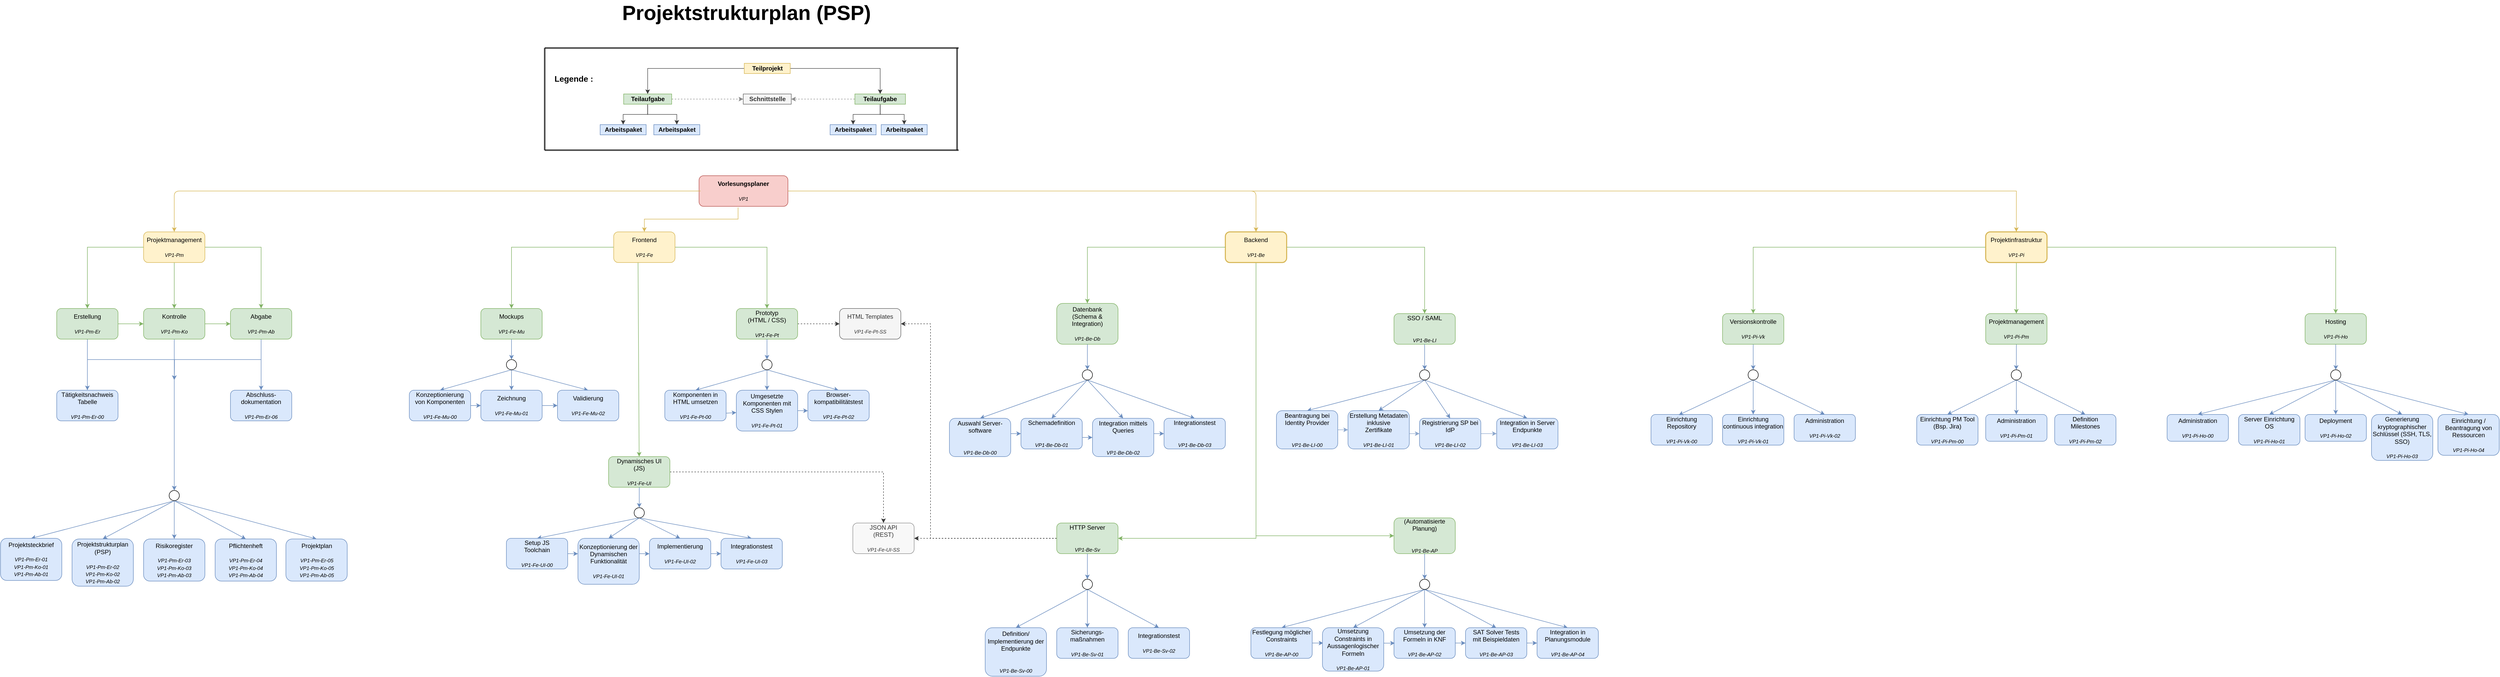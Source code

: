 <mxfile version="14.7.6" type="device"><diagram id="cxcW3ZkFCVDrjVVNx8fr" name="Page-1"><mxGraphModel dx="3076" dy="768" grid="1" gridSize="10" guides="1" tooltips="1" connect="1" arrows="1" fold="1" page="1" pageScale="1" pageWidth="827" pageHeight="1169" math="0" shadow="0"><root><mxCell id="-X2OS5P4H4mf7fcNis-N-0"/><mxCell id="-X2OS5P4H4mf7fcNis-N-1" parent="-X2OS5P4H4mf7fcNis-N-0"/><mxCell id="eRgqBywgzzmLo1rJ7Rse-0" style="edgeStyle=orthogonalEdgeStyle;rounded=0;orthogonalLoop=1;jettySize=auto;html=1;exitX=1;exitY=0.5;exitDx=0;exitDy=0;entryX=0.5;entryY=0;entryDx=0;entryDy=0;fillColor=#fff2cc;strokeColor=#d6b656;" edge="1" parent="-X2OS5P4H4mf7fcNis-N-1" source="eRgqBywgzzmLo1rJ7Rse-1" target="eRgqBywgzzmLo1rJ7Rse-163"><mxGeometry relative="1" as="geometry"/></mxCell><mxCell id="eRgqBywgzzmLo1rJ7Rse-1" value="&lt;b&gt;Vorlesungsplaner&lt;/b&gt;&lt;br&gt;&lt;br&gt;&lt;i&gt;&lt;font size=&quot;1&quot;&gt;VP1&lt;/font&gt;&lt;/i&gt;" style="rounded=1;whiteSpace=wrap;html=1;fillColor=#f8cecc;strokeColor=#b85450;strokeWidth=1;" vertex="1" parent="-X2OS5P4H4mf7fcNis-N-1"><mxGeometry x="327" y="420" width="174" height="60" as="geometry"/></mxCell><mxCell id="eRgqBywgzzmLo1rJ7Rse-2" value="" style="endArrow=classic;html=1;fillColor=#fff2cc;strokeColor=#d6b656;strokeWidth=1;entryX=0.5;entryY=0;entryDx=0;entryDy=0;" edge="1" parent="-X2OS5P4H4mf7fcNis-N-1" target="eRgqBywgzzmLo1rJ7Rse-6"><mxGeometry width="50" height="50" relative="1" as="geometry"><mxPoint x="330" y="450" as="sourcePoint"/><mxPoint x="230" y="530" as="targetPoint"/><Array as="points"><mxPoint x="-90" y="450"/><mxPoint x="-400" y="450"/><mxPoint x="-700" y="450"/></Array></mxGeometry></mxCell><mxCell id="eRgqBywgzzmLo1rJ7Rse-3" style="edgeStyle=orthogonalEdgeStyle;rounded=0;orthogonalLoop=1;jettySize=auto;html=1;exitX=0;exitY=0.5;exitDx=0;exitDy=0;entryX=0.5;entryY=0;entryDx=0;entryDy=0;startArrow=none;startFill=0;endArrow=classic;endFill=1;endSize=6;strokeWidth=1;fillColor=#d5e8d4;strokeColor=#82b366;" edge="1" parent="-X2OS5P4H4mf7fcNis-N-1" source="eRgqBywgzzmLo1rJ7Rse-6" target="eRgqBywgzzmLo1rJ7Rse-43"><mxGeometry relative="1" as="geometry"/></mxCell><mxCell id="eRgqBywgzzmLo1rJ7Rse-4" style="edgeStyle=orthogonalEdgeStyle;rounded=0;orthogonalLoop=1;jettySize=auto;html=1;exitX=0.5;exitY=1;exitDx=0;exitDy=0;entryX=0.5;entryY=0;entryDx=0;entryDy=0;startArrow=none;startFill=0;endArrow=classic;endFill=1;endSize=6;strokeWidth=1;fillColor=#d5e8d4;strokeColor=#82b366;" edge="1" parent="-X2OS5P4H4mf7fcNis-N-1" source="eRgqBywgzzmLo1rJ7Rse-6" target="eRgqBywgzzmLo1rJ7Rse-116"><mxGeometry relative="1" as="geometry"/></mxCell><mxCell id="eRgqBywgzzmLo1rJ7Rse-5" style="edgeStyle=orthogonalEdgeStyle;rounded=0;orthogonalLoop=1;jettySize=auto;html=1;exitX=1;exitY=0.5;exitDx=0;exitDy=0;entryX=0.5;entryY=0;entryDx=0;entryDy=0;startArrow=none;startFill=0;endArrow=classic;endFill=1;endSize=6;strokeWidth=1;fillColor=#d5e8d4;strokeColor=#82b366;" edge="1" parent="-X2OS5P4H4mf7fcNis-N-1" source="eRgqBywgzzmLo1rJ7Rse-6" target="eRgqBywgzzmLo1rJ7Rse-45"><mxGeometry relative="1" as="geometry"/></mxCell><mxCell id="eRgqBywgzzmLo1rJ7Rse-6" value="Projektmanagement&lt;br&gt;&lt;br&gt;&lt;font size=&quot;1&quot;&gt;&lt;i&gt;VP1-Pm&lt;/i&gt;&lt;/font&gt;" style="rounded=1;whiteSpace=wrap;html=1;fillColor=#fff2cc;strokeColor=#d6b656;strokeWidth=1;" vertex="1" parent="-X2OS5P4H4mf7fcNis-N-1"><mxGeometry x="-760" y="530" width="120" height="60" as="geometry"/></mxCell><mxCell id="eRgqBywgzzmLo1rJ7Rse-7" style="edgeStyle=orthogonalEdgeStyle;rounded=0;orthogonalLoop=1;jettySize=auto;html=1;exitX=0.5;exitY=0;exitDx=0;exitDy=0;entryX=0.439;entryY=1.033;entryDx=0;entryDy=0;entryPerimeter=0;startArrow=classic;startFill=1;endArrow=none;endFill=0;endSize=6;strokeWidth=1;fillColor=#fff2cc;strokeColor=#d6b656;" edge="1" parent="-X2OS5P4H4mf7fcNis-N-1" source="eRgqBywgzzmLo1rJ7Rse-11" target="eRgqBywgzzmLo1rJ7Rse-1"><mxGeometry relative="1" as="geometry"/></mxCell><mxCell id="eRgqBywgzzmLo1rJ7Rse-8" style="rounded=0;orthogonalLoop=1;jettySize=auto;html=1;exitX=0.397;exitY=1.008;exitDx=0;exitDy=0;startArrow=none;startFill=0;endArrow=classic;endFill=1;endSize=6;strokeWidth=1;exitPerimeter=0;fillColor=#d5e8d4;strokeColor=#82b366;" edge="1" parent="-X2OS5P4H4mf7fcNis-N-1" source="eRgqBywgzzmLo1rJ7Rse-11" target="eRgqBywgzzmLo1rJ7Rse-30"><mxGeometry relative="1" as="geometry"/></mxCell><mxCell id="eRgqBywgzzmLo1rJ7Rse-9" style="edgeStyle=orthogonalEdgeStyle;rounded=0;orthogonalLoop=1;jettySize=auto;html=1;exitX=0;exitY=0.5;exitDx=0;exitDy=0;entryX=0.5;entryY=0;entryDx=0;entryDy=0;startArrow=none;startFill=0;endArrow=classic;endFill=1;endSize=6;strokeWidth=1;fillColor=#d5e8d4;strokeColor=#82b366;" edge="1" parent="-X2OS5P4H4mf7fcNis-N-1" source="eRgqBywgzzmLo1rJ7Rse-11" target="eRgqBywgzzmLo1rJ7Rse-25"><mxGeometry relative="1" as="geometry"/></mxCell><mxCell id="eRgqBywgzzmLo1rJ7Rse-10" style="edgeStyle=orthogonalEdgeStyle;rounded=0;orthogonalLoop=1;jettySize=auto;html=1;exitX=1;exitY=0.5;exitDx=0;exitDy=0;entryX=0.5;entryY=0;entryDx=0;entryDy=0;startArrow=none;startFill=0;endArrow=classic;endFill=1;endSize=6;strokeWidth=1;fillColor=#d5e8d4;strokeColor=#82b366;" edge="1" parent="-X2OS5P4H4mf7fcNis-N-1" source="eRgqBywgzzmLo1rJ7Rse-11" target="eRgqBywgzzmLo1rJ7Rse-27"><mxGeometry relative="1" as="geometry"/></mxCell><mxCell id="eRgqBywgzzmLo1rJ7Rse-11" value="Frontend&lt;br&gt;&lt;br&gt;&lt;i&gt;&lt;font size=&quot;1&quot;&gt;VP1-Fe&lt;/font&gt;&lt;/i&gt;" style="rounded=1;whiteSpace=wrap;html=1;fillColor=#fff2cc;strokeColor=#d6b656;strokeWidth=1;" vertex="1" parent="-X2OS5P4H4mf7fcNis-N-1"><mxGeometry x="160" y="530" width="120" height="60" as="geometry"/></mxCell><mxCell id="eRgqBywgzzmLo1rJ7Rse-12" value="" style="endArrow=classic;html=1;exitX=1;exitY=0.5;exitDx=0;exitDy=0;fillColor=#fff2cc;strokeColor=#d6b656;strokeWidth=1;entryX=0.5;entryY=0;entryDx=0;entryDy=0;" edge="1" parent="-X2OS5P4H4mf7fcNis-N-1" source="eRgqBywgzzmLo1rJ7Rse-1" target="eRgqBywgzzmLo1rJ7Rse-15"><mxGeometry width="50" height="50" relative="1" as="geometry"><mxPoint x="380" y="790" as="sourcePoint"/><mxPoint x="590" y="530" as="targetPoint"/><Array as="points"><mxPoint x="1210" y="450"/><mxPoint x="1417" y="450"/></Array></mxGeometry></mxCell><mxCell id="eRgqBywgzzmLo1rJ7Rse-13" style="edgeStyle=orthogonalEdgeStyle;rounded=0;orthogonalLoop=1;jettySize=auto;html=1;exitX=0.5;exitY=1;exitDx=0;exitDy=0;entryX=1;entryY=0.5;entryDx=0;entryDy=0;startArrow=none;startFill=0;endArrow=classic;endFill=1;endSize=6;strokeWidth=1;fillColor=#d5e8d4;strokeColor=#82b366;" edge="1" parent="-X2OS5P4H4mf7fcNis-N-1" source="eRgqBywgzzmLo1rJ7Rse-15" target="eRgqBywgzzmLo1rJ7Rse-33"><mxGeometry relative="1" as="geometry"><Array as="points"><mxPoint x="1417" y="1130"/></Array></mxGeometry></mxCell><mxCell id="eRgqBywgzzmLo1rJ7Rse-14" style="edgeStyle=orthogonalEdgeStyle;rounded=0;orthogonalLoop=1;jettySize=auto;html=1;exitX=0.5;exitY=1;exitDx=0;exitDy=0;entryX=0;entryY=0.5;entryDx=0;entryDy=0;startArrow=none;startFill=0;endArrow=classic;endFill=1;endSize=6;strokeWidth=1;fillColor=#d5e8d4;strokeColor=#82b366;" edge="1" parent="-X2OS5P4H4mf7fcNis-N-1" source="eRgqBywgzzmLo1rJ7Rse-15" target="eRgqBywgzzmLo1rJ7Rse-39"><mxGeometry relative="1" as="geometry"/></mxCell><mxCell id="eRgqBywgzzmLo1rJ7Rse-15" value="Backend&lt;br&gt;&lt;br&gt;&lt;font size=&quot;1&quot;&gt;&lt;i&gt;VP1-Be&lt;/i&gt;&lt;/font&gt;" style="rounded=1;whiteSpace=wrap;html=1;fillColor=#fff2cc;strokeColor=#d6b656;strokeWidth=2;" vertex="1" parent="-X2OS5P4H4mf7fcNis-N-1"><mxGeometry x="1357" y="530" width="120" height="60" as="geometry"/></mxCell><mxCell id="eRgqBywgzzmLo1rJ7Rse-16" style="edgeStyle=none;rounded=0;orthogonalLoop=1;jettySize=auto;html=1;exitX=0.5;exitY=0;exitDx=0;exitDy=0;startArrow=classic;startFill=1;endArrow=none;endFill=0;strokeWidth=1;fillColor=#dae8fc;strokeColor=#6c8ebf;" edge="1" parent="-X2OS5P4H4mf7fcNis-N-1" source="eRgqBywgzzmLo1rJ7Rse-17"><mxGeometry relative="1" as="geometry"><mxPoint x="-698.5" y="1056.25" as="targetPoint"/></mxGeometry></mxCell><mxCell id="eRgqBywgzzmLo1rJ7Rse-17" value="Projektsteckbrief&lt;br&gt;&lt;br&gt;&lt;i&gt;&lt;font size=&quot;1&quot;&gt;VP1-Pm-Er-01&lt;br&gt;&lt;/font&gt;&lt;/i&gt;&lt;i&gt;&lt;font size=&quot;1&quot;&gt;VP1-Pm-Ko-01&lt;br&gt;&lt;/font&gt;&lt;/i&gt;&lt;i&gt;&lt;font size=&quot;1&quot;&gt;VP1-Pm-Ab-01&lt;/font&gt;&lt;/i&gt;" style="rounded=1;whiteSpace=wrap;html=1;fillColor=#dae8fc;strokeColor=#6c8ebf;" vertex="1" parent="-X2OS5P4H4mf7fcNis-N-1"><mxGeometry x="-1040" y="1130" width="120" height="82.5" as="geometry"/></mxCell><mxCell id="eRgqBywgzzmLo1rJ7Rse-18" style="rounded=0;orthogonalLoop=1;jettySize=auto;html=1;exitX=0.5;exitY=0;exitDx=0;exitDy=0;entryX=0.5;entryY=1;entryDx=0;entryDy=0;startArrow=classic;startFill=1;endArrow=none;endFill=0;strokeWidth=1;fillColor=#dae8fc;strokeColor=#6c8ebf;" edge="1" parent="-X2OS5P4H4mf7fcNis-N-1" source="eRgqBywgzzmLo1rJ7Rse-19" target="eRgqBywgzzmLo1rJ7Rse-118"><mxGeometry relative="1" as="geometry"/></mxCell><mxCell id="eRgqBywgzzmLo1rJ7Rse-19" value="Projektstrukturplan&lt;br&gt;(PSP)&lt;br&gt;&lt;br&gt;&lt;i&gt;&lt;font size=&quot;1&quot;&gt;VP1-Pm-Er-02&lt;br&gt;&lt;/font&gt;&lt;/i&gt;&lt;i&gt;&lt;font size=&quot;1&quot;&gt;VP1-Pm-Ko-02&lt;br&gt;&lt;/font&gt;&lt;/i&gt;&lt;i&gt;&lt;font size=&quot;1&quot;&gt;VP1-Pm-Ab-02&lt;/font&gt;&lt;/i&gt;" style="rounded=1;whiteSpace=wrap;html=1;fillColor=#dae8fc;strokeColor=#6c8ebf;" vertex="1" parent="-X2OS5P4H4mf7fcNis-N-1"><mxGeometry x="-900" y="1131.25" width="120" height="92.5" as="geometry"/></mxCell><mxCell id="eRgqBywgzzmLo1rJ7Rse-20" style="edgeStyle=none;rounded=0;orthogonalLoop=1;jettySize=auto;html=1;exitX=0.5;exitY=0;exitDx=0;exitDy=0;entryX=0.5;entryY=1;entryDx=0;entryDy=0;startArrow=classic;startFill=1;endArrow=none;endFill=0;strokeWidth=1;fillColor=#dae8fc;strokeColor=#6c8ebf;" edge="1" parent="-X2OS5P4H4mf7fcNis-N-1" source="eRgqBywgzzmLo1rJ7Rse-21" target="eRgqBywgzzmLo1rJ7Rse-118"><mxGeometry relative="1" as="geometry"/></mxCell><mxCell id="eRgqBywgzzmLo1rJ7Rse-21" value="Projektplan&lt;br&gt;&lt;br&gt;&lt;i&gt;&lt;font size=&quot;1&quot;&gt;VP1-Pm-Er-05&lt;br&gt;&lt;/font&gt;&lt;/i&gt;&lt;i&gt;&lt;font size=&quot;1&quot;&gt;VP1-Pm-Ko-05&lt;br&gt;&lt;/font&gt;&lt;/i&gt;&lt;i&gt;&lt;font size=&quot;1&quot;&gt;VP1-Pm-Ab-05&lt;/font&gt;&lt;/i&gt;" style="rounded=1;whiteSpace=wrap;html=1;fillColor=#dae8fc;strokeColor=#6c8ebf;" vertex="1" parent="-X2OS5P4H4mf7fcNis-N-1"><mxGeometry x="-481.5" y="1131.25" width="120" height="82.5" as="geometry"/></mxCell><mxCell id="eRgqBywgzzmLo1rJ7Rse-22" style="edgeStyle=none;rounded=0;orthogonalLoop=1;jettySize=auto;html=1;exitX=0.5;exitY=0;exitDx=0;exitDy=0;entryX=0.5;entryY=1;entryDx=0;entryDy=0;startArrow=classic;startFill=1;endArrow=none;endFill=0;strokeWidth=1;fillColor=#dae8fc;strokeColor=#6c8ebf;" edge="1" parent="-X2OS5P4H4mf7fcNis-N-1" source="eRgqBywgzzmLo1rJ7Rse-23" target="eRgqBywgzzmLo1rJ7Rse-118"><mxGeometry relative="1" as="geometry"/></mxCell><mxCell id="eRgqBywgzzmLo1rJ7Rse-23" value="Risikoregister&lt;br&gt;&lt;br&gt;&lt;i&gt;&lt;font size=&quot;1&quot;&gt;VP1-Pm-Er-03&lt;br&gt;&lt;/font&gt;&lt;/i&gt;&lt;i&gt;&lt;font size=&quot;1&quot;&gt;VP1-Pm-Ko-03&lt;br&gt;&lt;/font&gt;&lt;/i&gt;&lt;i&gt;&lt;font size=&quot;1&quot;&gt;VP1-Pm-Ab-03&lt;/font&gt;&lt;/i&gt;" style="rounded=1;whiteSpace=wrap;html=1;fillColor=#dae8fc;strokeColor=#6c8ebf;" vertex="1" parent="-X2OS5P4H4mf7fcNis-N-1"><mxGeometry x="-760" y="1131.25" width="120" height="82.5" as="geometry"/></mxCell><mxCell id="eRgqBywgzzmLo1rJ7Rse-24" value="&lt;font style=&quot;font-size: 40px&quot;&gt;&lt;b&gt;Projektstrukturplan (PSP)&lt;/b&gt;&lt;/font&gt;" style="text;html=1;strokeColor=none;fillColor=none;align=center;verticalAlign=middle;whiteSpace=wrap;rounded=0;" vertex="1" parent="-X2OS5P4H4mf7fcNis-N-1"><mxGeometry x="133" y="80" width="574" height="40" as="geometry"/></mxCell><mxCell id="eRgqBywgzzmLo1rJ7Rse-25" value="Mockups&lt;br&gt;&lt;br&gt;&lt;font size=&quot;1&quot;&gt;&lt;i&gt;VP1-Fe-Mu&lt;/i&gt;&lt;/font&gt;" style="rounded=1;whiteSpace=wrap;html=1;fillColor=#d5e8d4;strokeColor=#82b366;" vertex="1" parent="-X2OS5P4H4mf7fcNis-N-1"><mxGeometry x="-100" y="680" width="120" height="60" as="geometry"/></mxCell><mxCell id="eRgqBywgzzmLo1rJ7Rse-26" style="edgeStyle=orthogonalEdgeStyle;rounded=0;orthogonalLoop=1;jettySize=auto;html=1;exitX=1;exitY=0.5;exitDx=0;exitDy=0;entryX=0;entryY=0.5;entryDx=0;entryDy=0;startArrow=none;startFill=0;endArrow=classic;endFill=1;strokeWidth=1;opacity=70;endSize=6;dashed=1;" edge="1" parent="-X2OS5P4H4mf7fcNis-N-1" source="eRgqBywgzzmLo1rJ7Rse-27" target="eRgqBywgzzmLo1rJ7Rse-34"><mxGeometry relative="1" as="geometry"/></mxCell><mxCell id="eRgqBywgzzmLo1rJ7Rse-27" value="Prototyp &lt;br&gt;(HTML / CSS)&lt;br&gt;&lt;br&gt;&lt;font size=&quot;1&quot;&gt;&lt;i&gt;VP1-Fe-Pt&lt;/i&gt;&lt;/font&gt;" style="rounded=1;whiteSpace=wrap;html=1;fillColor=#d5e8d4;strokeColor=#82b366;" vertex="1" parent="-X2OS5P4H4mf7fcNis-N-1"><mxGeometry x="400" y="680" width="120" height="60" as="geometry"/></mxCell><mxCell id="eRgqBywgzzmLo1rJ7Rse-28" value="JSON API&lt;br&gt;(REST)&lt;br&gt;&lt;br&gt;&lt;font size=&quot;1&quot;&gt;&lt;i&gt;VP1-Fe-UI-SS&lt;/i&gt;&lt;/font&gt;" style="rounded=1;whiteSpace=wrap;html=1;fillColor=#f5f5f5;strokeColor=#666666;fontColor=#333333;opacity=70;" vertex="1" parent="-X2OS5P4H4mf7fcNis-N-1"><mxGeometry x="628" y="1100" width="120" height="60" as="geometry"/></mxCell><mxCell id="eRgqBywgzzmLo1rJ7Rse-29" style="edgeStyle=orthogonalEdgeStyle;rounded=0;orthogonalLoop=1;jettySize=auto;html=1;exitX=1;exitY=0.5;exitDx=0;exitDy=0;entryX=0.5;entryY=0;entryDx=0;entryDy=0;dashed=1;startArrow=none;startFill=0;endArrow=classic;endFill=1;endSize=6;strokeWidth=1;opacity=70;" edge="1" parent="-X2OS5P4H4mf7fcNis-N-1" source="eRgqBywgzzmLo1rJ7Rse-30" target="eRgqBywgzzmLo1rJ7Rse-28"><mxGeometry relative="1" as="geometry"><mxPoint x="434" y="1000" as="targetPoint"/></mxGeometry></mxCell><mxCell id="eRgqBywgzzmLo1rJ7Rse-30" value="Dynamisches UI&lt;br&gt;(JS)&lt;br&gt;&lt;br&gt;&lt;i&gt;&lt;font size=&quot;1&quot;&gt;VP1-Fe-UI&lt;/font&gt;&lt;/i&gt;" style="rounded=1;whiteSpace=wrap;html=1;fillColor=#d5e8d4;strokeColor=#82b366;" vertex="1" parent="-X2OS5P4H4mf7fcNis-N-1"><mxGeometry x="150" y="970" width="120" height="60" as="geometry"/></mxCell><mxCell id="eRgqBywgzzmLo1rJ7Rse-31" style="edgeStyle=orthogonalEdgeStyle;rounded=0;orthogonalLoop=1;jettySize=auto;html=1;exitX=0;exitY=0.5;exitDx=0;exitDy=0;dashed=1;startArrow=none;startFill=0;endArrow=classic;endFill=1;endSize=6;strokeWidth=1;opacity=70;" edge="1" parent="-X2OS5P4H4mf7fcNis-N-1" source="eRgqBywgzzmLo1rJ7Rse-33" target="eRgqBywgzzmLo1rJ7Rse-28"><mxGeometry relative="1" as="geometry"/></mxCell><mxCell id="eRgqBywgzzmLo1rJ7Rse-32" style="edgeStyle=orthogonalEdgeStyle;rounded=0;orthogonalLoop=1;jettySize=auto;html=1;exitX=0;exitY=0.5;exitDx=0;exitDy=0;entryX=1;entryY=0.5;entryDx=0;entryDy=0;startArrow=none;startFill=0;endArrow=classic;endFill=1;endSize=6;strokeWidth=1;opacity=70;dashed=1;" edge="1" parent="-X2OS5P4H4mf7fcNis-N-1" source="eRgqBywgzzmLo1rJ7Rse-33" target="eRgqBywgzzmLo1rJ7Rse-34"><mxGeometry relative="1" as="geometry"><Array as="points"><mxPoint x="780" y="1130"/><mxPoint x="780" y="710"/></Array></mxGeometry></mxCell><mxCell id="eRgqBywgzzmLo1rJ7Rse-33" value="HTTP Server&lt;br&gt;&lt;br&gt;&lt;br&gt;&lt;font size=&quot;1&quot;&gt;&lt;i&gt;VP1-Be-Sv&lt;/i&gt;&lt;/font&gt;" style="rounded=1;whiteSpace=wrap;html=1;fillColor=#d5e8d4;strokeColor=#82b366;" vertex="1" parent="-X2OS5P4H4mf7fcNis-N-1"><mxGeometry x="1027" y="1100" width="120" height="60" as="geometry"/></mxCell><mxCell id="eRgqBywgzzmLo1rJ7Rse-34" value="HTML Templates&lt;br&gt;&lt;br&gt;&lt;font size=&quot;1&quot;&gt;&lt;i&gt;VP1-Fe-Pt-SS&lt;/i&gt;&lt;/font&gt;" style="rounded=1;whiteSpace=wrap;html=1;fillColor=#f5f5f5;strokeColor=#666666;fontColor=#333333;" vertex="1" parent="-X2OS5P4H4mf7fcNis-N-1"><mxGeometry x="602" y="680" width="120" height="60" as="geometry"/></mxCell><mxCell id="eRgqBywgzzmLo1rJ7Rse-35" style="edgeStyle=orthogonalEdgeStyle;rounded=0;orthogonalLoop=1;jettySize=auto;html=1;exitX=0.5;exitY=0;exitDx=0;exitDy=0;entryX=0;entryY=0.5;entryDx=0;entryDy=0;startArrow=classic;startFill=1;endArrow=none;endFill=0;strokeWidth=1;fillColor=#d5e8d4;strokeColor=#82b366;" edge="1" parent="-X2OS5P4H4mf7fcNis-N-1" source="eRgqBywgzzmLo1rJ7Rse-36" target="eRgqBywgzzmLo1rJ7Rse-15"><mxGeometry relative="1" as="geometry"/></mxCell><mxCell id="eRgqBywgzzmLo1rJ7Rse-36" value="Datenbank&lt;br&gt;(Schema &amp;amp; Integration)&lt;br&gt;&lt;br&gt;&lt;font size=&quot;1&quot;&gt;&lt;i&gt;VP1-Be-Db&lt;/i&gt;&lt;/font&gt;" style="rounded=1;whiteSpace=wrap;html=1;strokeWidth=1;fillColor=#d5e8d4;strokeColor=#82b366;" vertex="1" parent="-X2OS5P4H4mf7fcNis-N-1"><mxGeometry x="1027" y="670" width="120" height="80" as="geometry"/></mxCell><mxCell id="eRgqBywgzzmLo1rJ7Rse-37" style="edgeStyle=orthogonalEdgeStyle;rounded=0;orthogonalLoop=1;jettySize=auto;html=1;exitX=0.5;exitY=0;exitDx=0;exitDy=0;entryX=1;entryY=0.5;entryDx=0;entryDy=0;startArrow=classic;startFill=1;endArrow=none;endFill=0;strokeWidth=1;fillColor=#d5e8d4;strokeColor=#82b366;" edge="1" parent="-X2OS5P4H4mf7fcNis-N-1" source="eRgqBywgzzmLo1rJ7Rse-38" target="eRgqBywgzzmLo1rJ7Rse-15"><mxGeometry relative="1" as="geometry"/></mxCell><mxCell id="eRgqBywgzzmLo1rJ7Rse-38" value="SSO / SAML&lt;br&gt;&lt;br&gt;&lt;br&gt;&lt;font size=&quot;1&quot;&gt;&lt;i&gt;VP1-Be-LI&lt;/i&gt;&lt;/font&gt;" style="rounded=1;whiteSpace=wrap;html=1;strokeWidth=1;fillColor=#d5e8d4;strokeColor=#82b366;" vertex="1" parent="-X2OS5P4H4mf7fcNis-N-1"><mxGeometry x="1687" y="690" width="120" height="60" as="geometry"/></mxCell><mxCell id="eRgqBywgzzmLo1rJ7Rse-39" value="(Automatisierte&lt;br&gt;Planung)&lt;br&gt;&lt;br&gt;&lt;br&gt;&lt;font size=&quot;1&quot;&gt;&lt;i&gt;VP1-Be-AP&lt;/i&gt;&lt;/font&gt;" style="rounded=1;whiteSpace=wrap;html=1;strokeWidth=1;shadow=0;fillColor=#d5e8d4;strokeColor=#82b366;" vertex="1" parent="-X2OS5P4H4mf7fcNis-N-1"><mxGeometry x="1687" y="1090" width="120" height="70" as="geometry"/></mxCell><mxCell id="eRgqBywgzzmLo1rJ7Rse-40" style="edgeStyle=none;rounded=0;orthogonalLoop=1;jettySize=auto;html=1;exitX=1;exitY=0.5;exitDx=0;exitDy=0;entryX=0;entryY=0.5;entryDx=0;entryDy=0;startArrow=none;startFill=0;endArrow=classic;endFill=1;endSize=6;strokeWidth=1;fillColor=#d5e8d4;strokeColor=#82b366;" edge="1" parent="-X2OS5P4H4mf7fcNis-N-1" source="eRgqBywgzzmLo1rJ7Rse-43" target="eRgqBywgzzmLo1rJ7Rse-116"><mxGeometry relative="1" as="geometry"/></mxCell><mxCell id="eRgqBywgzzmLo1rJ7Rse-41" style="edgeStyle=orthogonalEdgeStyle;rounded=0;orthogonalLoop=1;jettySize=auto;html=1;exitX=0.5;exitY=1;exitDx=0;exitDy=0;fillColor=#dae8fc;strokeColor=#6c8ebf;" edge="1" parent="-X2OS5P4H4mf7fcNis-N-1" source="eRgqBywgzzmLo1rJ7Rse-43" target="eRgqBywgzzmLo1rJ7Rse-159"><mxGeometry relative="1" as="geometry"/></mxCell><mxCell id="eRgqBywgzzmLo1rJ7Rse-42" style="edgeStyle=orthogonalEdgeStyle;rounded=0;orthogonalLoop=1;jettySize=auto;html=1;exitX=0.5;exitY=1;exitDx=0;exitDy=0;fillColor=#dae8fc;strokeColor=#6c8ebf;" edge="1" parent="-X2OS5P4H4mf7fcNis-N-1" source="eRgqBywgzzmLo1rJ7Rse-43"><mxGeometry relative="1" as="geometry"><mxPoint x="-700" y="820" as="targetPoint"/></mxGeometry></mxCell><mxCell id="eRgqBywgzzmLo1rJ7Rse-43" value="Erstellung&lt;br&gt;&lt;br&gt;&lt;i&gt;&lt;font size=&quot;1&quot;&gt;VP1-Pm-Er&lt;/font&gt;&lt;/i&gt;" style="rounded=1;whiteSpace=wrap;html=1;shadow=0;strokeWidth=1;fillColor=#d5e8d4;strokeColor=#82b366;" vertex="1" parent="-X2OS5P4H4mf7fcNis-N-1"><mxGeometry x="-930" y="680" width="120" height="60" as="geometry"/></mxCell><mxCell id="eRgqBywgzzmLo1rJ7Rse-44" style="edgeStyle=orthogonalEdgeStyle;rounded=0;orthogonalLoop=1;jettySize=auto;html=1;exitX=0.5;exitY=1;exitDx=0;exitDy=0;fillColor=#dae8fc;strokeColor=#6c8ebf;" edge="1" parent="-X2OS5P4H4mf7fcNis-N-1" source="eRgqBywgzzmLo1rJ7Rse-45"><mxGeometry relative="1" as="geometry"><mxPoint x="-700" y="820" as="targetPoint"/></mxGeometry></mxCell><mxCell id="eRgqBywgzzmLo1rJ7Rse-197" style="edgeStyle=orthogonalEdgeStyle;rounded=0;orthogonalLoop=1;jettySize=auto;html=1;exitX=0.5;exitY=1;exitDx=0;exitDy=0;fillColor=#dae8fc;strokeColor=#6c8ebf;" edge="1" parent="-X2OS5P4H4mf7fcNis-N-1" source="eRgqBywgzzmLo1rJ7Rse-45" target="eRgqBywgzzmLo1rJ7Rse-196"><mxGeometry relative="1" as="geometry"/></mxCell><mxCell id="eRgqBywgzzmLo1rJ7Rse-45" value="Abgabe&lt;br&gt;&lt;br&gt;&lt;font size=&quot;1&quot;&gt;&lt;i&gt;VP1-Pm-Ab&lt;/i&gt;&lt;/font&gt;" style="rounded=1;whiteSpace=wrap;html=1;shadow=0;strokeWidth=1;fillColor=#d5e8d4;strokeColor=#82b366;" vertex="1" parent="-X2OS5P4H4mf7fcNis-N-1"><mxGeometry x="-590" y="680" width="120" height="60" as="geometry"/></mxCell><mxCell id="eRgqBywgzzmLo1rJ7Rse-46" style="edgeStyle=orthogonalEdgeStyle;rounded=0;orthogonalLoop=1;jettySize=auto;html=1;exitX=1;exitY=0.5;exitDx=0;exitDy=0;entryX=0;entryY=0.5;entryDx=0;entryDy=0;startArrow=none;startFill=0;endArrow=classic;endFill=1;strokeWidth=1;fillColor=#dae8fc;strokeColor=#6c8ebf;" edge="1" parent="-X2OS5P4H4mf7fcNis-N-1" source="eRgqBywgzzmLo1rJ7Rse-48" target="eRgqBywgzzmLo1rJ7Rse-53"><mxGeometry relative="1" as="geometry"/></mxCell><mxCell id="eRgqBywgzzmLo1rJ7Rse-47" style="edgeStyle=none;rounded=0;orthogonalLoop=1;jettySize=auto;html=1;exitX=0.5;exitY=0;exitDx=0;exitDy=0;entryX=0.5;entryY=1;entryDx=0;entryDy=0;startArrow=classic;startFill=1;endArrow=none;endFill=0;strokeWidth=1;fillColor=#dae8fc;strokeColor=#6c8ebf;" edge="1" parent="-X2OS5P4H4mf7fcNis-N-1" source="eRgqBywgzzmLo1rJ7Rse-48" target="eRgqBywgzzmLo1rJ7Rse-134"><mxGeometry relative="1" as="geometry"/></mxCell><mxCell id="eRgqBywgzzmLo1rJ7Rse-48" value="Konzeptionierung&lt;br&gt;von Komponenten&lt;br&gt;&lt;br&gt;&lt;i&gt;&lt;font size=&quot;1&quot;&gt;VP1-Fe-Mu-00&lt;/font&gt;&lt;/i&gt;" style="rounded=1;whiteSpace=wrap;html=1;shadow=0;strokeWidth=1;fillColor=#dae8fc;strokeColor=#6c8ebf;" vertex="1" parent="-X2OS5P4H4mf7fcNis-N-1"><mxGeometry x="-240" y="840" width="120" height="60" as="geometry"/></mxCell><mxCell id="eRgqBywgzzmLo1rJ7Rse-49" style="edgeStyle=none;rounded=0;orthogonalLoop=1;jettySize=auto;html=1;exitX=0.5;exitY=0;exitDx=0;exitDy=0;entryX=0.5;entryY=1;entryDx=0;entryDy=0;startArrow=classic;startFill=1;endArrow=none;endFill=0;strokeWidth=1;fillColor=#dae8fc;strokeColor=#6c8ebf;" edge="1" parent="-X2OS5P4H4mf7fcNis-N-1" source="eRgqBywgzzmLo1rJ7Rse-50" target="eRgqBywgzzmLo1rJ7Rse-134"><mxGeometry relative="1" as="geometry"/></mxCell><mxCell id="eRgqBywgzzmLo1rJ7Rse-50" value="Validierung&lt;br&gt;&lt;br&gt;&lt;i&gt;&lt;font size=&quot;1&quot;&gt;VP1-Fe-Mu-02&lt;/font&gt;&lt;/i&gt;" style="rounded=1;whiteSpace=wrap;html=1;shadow=0;strokeWidth=1;fillColor=#dae8fc;strokeColor=#6c8ebf;" vertex="1" parent="-X2OS5P4H4mf7fcNis-N-1"><mxGeometry x="50" y="840" width="120" height="60" as="geometry"/></mxCell><mxCell id="eRgqBywgzzmLo1rJ7Rse-51" style="edgeStyle=none;rounded=0;orthogonalLoop=1;jettySize=auto;html=1;exitX=0.5;exitY=0;exitDx=0;exitDy=0;startArrow=classic;startFill=1;endArrow=none;endFill=0;strokeWidth=1;fillColor=#dae8fc;strokeColor=#6c8ebf;" edge="1" parent="-X2OS5P4H4mf7fcNis-N-1" source="eRgqBywgzzmLo1rJ7Rse-53"><mxGeometry relative="1" as="geometry"><mxPoint x="-40" y="800" as="targetPoint"/></mxGeometry></mxCell><mxCell id="eRgqBywgzzmLo1rJ7Rse-52" style="edgeStyle=orthogonalEdgeStyle;rounded=0;orthogonalLoop=1;jettySize=auto;html=1;exitX=1;exitY=0.5;exitDx=0;exitDy=0;entryX=0;entryY=0.5;entryDx=0;entryDy=0;startArrow=none;startFill=0;endArrow=classic;endFill=1;endSize=6;strokeWidth=1;fillColor=#dae8fc;strokeColor=#6c8ebf;" edge="1" parent="-X2OS5P4H4mf7fcNis-N-1" source="eRgqBywgzzmLo1rJ7Rse-53" target="eRgqBywgzzmLo1rJ7Rse-50"><mxGeometry relative="1" as="geometry"/></mxCell><mxCell id="eRgqBywgzzmLo1rJ7Rse-53" value="Zeichnung&lt;br&gt;&lt;br&gt;&lt;i&gt;&lt;font size=&quot;1&quot;&gt;VP1-Fe-Mu-01&lt;/font&gt;&lt;/i&gt;" style="rounded=1;whiteSpace=wrap;html=1;shadow=0;strokeWidth=1;fillColor=#dae8fc;strokeColor=#6c8ebf;" vertex="1" parent="-X2OS5P4H4mf7fcNis-N-1"><mxGeometry x="-100" y="840" width="120" height="60" as="geometry"/></mxCell><mxCell id="eRgqBywgzzmLo1rJ7Rse-54" style="edgeStyle=none;rounded=0;orthogonalLoop=1;jettySize=auto;html=1;exitX=0.5;exitY=0;exitDx=0;exitDy=0;entryX=0.5;entryY=1;entryDx=0;entryDy=0;startArrow=classic;startFill=1;endArrow=none;endFill=0;strokeWidth=1;fillColor=#dae8fc;strokeColor=#6c8ebf;" edge="1" parent="-X2OS5P4H4mf7fcNis-N-1" source="eRgqBywgzzmLo1rJ7Rse-56" target="eRgqBywgzzmLo1rJ7Rse-130"><mxGeometry relative="1" as="geometry"/></mxCell><mxCell id="eRgqBywgzzmLo1rJ7Rse-55" style="edgeStyle=none;rounded=0;orthogonalLoop=1;jettySize=auto;html=1;exitX=1;exitY=0.75;exitDx=0;exitDy=0;fillColor=#dae8fc;strokeColor=#6c8ebf;" edge="1" parent="-X2OS5P4H4mf7fcNis-N-1" source="eRgqBywgzzmLo1rJ7Rse-56" target="eRgqBywgzzmLo1rJ7Rse-59"><mxGeometry relative="1" as="geometry"/></mxCell><mxCell id="eRgqBywgzzmLo1rJ7Rse-56" value="Komponenten in&lt;br&gt;HTML umsetzen&lt;br&gt;&lt;br&gt;&lt;i&gt;&lt;font size=&quot;1&quot;&gt;VP1-Fe-Pt-00&lt;/font&gt;&lt;/i&gt;" style="rounded=1;whiteSpace=wrap;html=1;shadow=0;strokeWidth=1;fillColor=#dae8fc;strokeColor=#6c8ebf;" vertex="1" parent="-X2OS5P4H4mf7fcNis-N-1"><mxGeometry x="260" y="840" width="120" height="60" as="geometry"/></mxCell><mxCell id="eRgqBywgzzmLo1rJ7Rse-57" style="edgeStyle=none;rounded=0;orthogonalLoop=1;jettySize=auto;html=1;exitX=0.5;exitY=0;exitDx=0;exitDy=0;startArrow=classic;startFill=1;endArrow=none;endFill=0;strokeWidth=1;entryX=0.5;entryY=1;entryDx=0;entryDy=0;fillColor=#dae8fc;strokeColor=#6c8ebf;" edge="1" parent="-X2OS5P4H4mf7fcNis-N-1" source="eRgqBywgzzmLo1rJ7Rse-59" target="eRgqBywgzzmLo1rJ7Rse-130"><mxGeometry relative="1" as="geometry"><mxPoint x="570" y="950" as="targetPoint"/></mxGeometry></mxCell><mxCell id="eRgqBywgzzmLo1rJ7Rse-58" style="edgeStyle=none;rounded=0;orthogonalLoop=1;jettySize=auto;html=1;exitX=1;exitY=0.5;exitDx=0;exitDy=0;entryX=0;entryY=0.669;entryDx=0;entryDy=0;entryPerimeter=0;fillColor=#dae8fc;strokeColor=#6c8ebf;" edge="1" parent="-X2OS5P4H4mf7fcNis-N-1" source="eRgqBywgzzmLo1rJ7Rse-59" target="eRgqBywgzzmLo1rJ7Rse-61"><mxGeometry relative="1" as="geometry"/></mxCell><mxCell id="eRgqBywgzzmLo1rJ7Rse-59" value="Umgesetzte Komponenten mit CSS Stylen&lt;br&gt;&lt;br&gt;&lt;i&gt;&lt;font size=&quot;1&quot;&gt;VP1-Fe-Pt-01&lt;/font&gt;&lt;/i&gt;" style="rounded=1;whiteSpace=wrap;html=1;shadow=0;strokeWidth=1;fillColor=#dae8fc;strokeColor=#6c8ebf;" vertex="1" parent="-X2OS5P4H4mf7fcNis-N-1"><mxGeometry x="400" y="840" width="120" height="80" as="geometry"/></mxCell><mxCell id="eRgqBywgzzmLo1rJ7Rse-60" style="edgeStyle=none;rounded=0;orthogonalLoop=1;jettySize=auto;html=1;exitX=0.5;exitY=0;exitDx=0;exitDy=0;entryX=0.5;entryY=1;entryDx=0;entryDy=0;entryPerimeter=0;startArrow=classic;startFill=1;endArrow=none;endFill=0;strokeWidth=1;fillColor=#dae8fc;strokeColor=#6c8ebf;" edge="1" parent="-X2OS5P4H4mf7fcNis-N-1" source="eRgqBywgzzmLo1rJ7Rse-61" target="eRgqBywgzzmLo1rJ7Rse-130"><mxGeometry relative="1" as="geometry"/></mxCell><mxCell id="eRgqBywgzzmLo1rJ7Rse-61" value="Browser-kompatibilitätstest&lt;br&gt;&lt;br&gt;&lt;i&gt;&lt;font size=&quot;1&quot;&gt;VP1-Fe-Pt-02&lt;/font&gt;&lt;/i&gt;" style="rounded=1;whiteSpace=wrap;html=1;shadow=0;strokeWidth=1;fillColor=#dae8fc;strokeColor=#6c8ebf;" vertex="1" parent="-X2OS5P4H4mf7fcNis-N-1"><mxGeometry x="540" y="840" width="120" height="60" as="geometry"/></mxCell><mxCell id="eRgqBywgzzmLo1rJ7Rse-62" style="edgeStyle=none;rounded=0;orthogonalLoop=1;jettySize=auto;html=1;exitX=0.5;exitY=0;exitDx=0;exitDy=0;entryX=0.5;entryY=1;entryDx=0;entryDy=0;startArrow=classic;startFill=1;endArrow=none;endFill=0;strokeWidth=1;fillColor=#dae8fc;strokeColor=#6c8ebf;" edge="1" parent="-X2OS5P4H4mf7fcNis-N-1" source="eRgqBywgzzmLo1rJ7Rse-64" target="eRgqBywgzzmLo1rJ7Rse-128"><mxGeometry relative="1" as="geometry"/></mxCell><mxCell id="eRgqBywgzzmLo1rJ7Rse-63" style="edgeStyle=none;rounded=0;orthogonalLoop=1;jettySize=auto;html=1;exitX=1;exitY=0.5;exitDx=0;exitDy=0;entryX=0;entryY=0.335;entryDx=0;entryDy=0;entryPerimeter=0;startArrow=none;startFill=0;endArrow=classic;endFill=1;endSize=6;strokeWidth=1;fillColor=#dae8fc;strokeColor=#6c8ebf;" edge="1" parent="-X2OS5P4H4mf7fcNis-N-1" source="eRgqBywgzzmLo1rJ7Rse-64" target="eRgqBywgzzmLo1rJ7Rse-66"><mxGeometry relative="1" as="geometry"/></mxCell><mxCell id="eRgqBywgzzmLo1rJ7Rse-64" value="Setup JS&lt;br&gt;Toolchain&lt;br&gt;&lt;br&gt;&lt;i&gt;&lt;font size=&quot;1&quot;&gt;VP1-Fe-UI-00&lt;/font&gt;&lt;/i&gt;" style="rounded=1;whiteSpace=wrap;html=1;shadow=0;strokeWidth=1;fillColor=#dae8fc;strokeColor=#6c8ebf;" vertex="1" parent="-X2OS5P4H4mf7fcNis-N-1"><mxGeometry x="-50" y="1130" width="120" height="60" as="geometry"/></mxCell><mxCell id="eRgqBywgzzmLo1rJ7Rse-65" style="edgeStyle=none;rounded=0;orthogonalLoop=1;jettySize=auto;html=1;exitX=0.5;exitY=0;exitDx=0;exitDy=0;startArrow=classic;startFill=1;endArrow=none;endFill=0;strokeWidth=1;fillColor=#dae8fc;strokeColor=#6c8ebf;" edge="1" parent="-X2OS5P4H4mf7fcNis-N-1" source="eRgqBywgzzmLo1rJ7Rse-66"><mxGeometry relative="1" as="geometry"><mxPoint x="210" y="1090" as="targetPoint"/></mxGeometry></mxCell><mxCell id="eRgqBywgzzmLo1rJ7Rse-66" value="Konzeptionierung der Dynamischen Funktionalität&lt;br&gt;&lt;br&gt;&lt;i&gt;&lt;font size=&quot;1&quot;&gt;VP1-Fe-UI-01&lt;/font&gt;&lt;/i&gt;" style="rounded=1;whiteSpace=wrap;html=1;shadow=0;strokeWidth=1;fillColor=#dae8fc;strokeColor=#6c8ebf;" vertex="1" parent="-X2OS5P4H4mf7fcNis-N-1"><mxGeometry x="90" y="1130" width="120" height="90" as="geometry"/></mxCell><mxCell id="eRgqBywgzzmLo1rJ7Rse-67" style="edgeStyle=none;rounded=0;orthogonalLoop=1;jettySize=auto;html=1;exitX=0.5;exitY=0;exitDx=0;exitDy=0;startArrow=classic;startFill=1;endArrow=none;endFill=0;strokeWidth=1;fillColor=#dae8fc;strokeColor=#6c8ebf;" edge="1" parent="-X2OS5P4H4mf7fcNis-N-1" source="eRgqBywgzzmLo1rJ7Rse-68"><mxGeometry relative="1" as="geometry"><mxPoint x="210" y="1090" as="targetPoint"/></mxGeometry></mxCell><mxCell id="eRgqBywgzzmLo1rJ7Rse-68" value="Implementierung&lt;br&gt;&lt;br&gt;&lt;font size=&quot;1&quot;&gt;&lt;i&gt;VP1-Fe-UI-02&lt;/i&gt;&lt;/font&gt;" style="rounded=1;whiteSpace=wrap;html=1;shadow=0;strokeWidth=1;fillColor=#dae8fc;strokeColor=#6c8ebf;" vertex="1" parent="-X2OS5P4H4mf7fcNis-N-1"><mxGeometry x="230" y="1130" width="120" height="60" as="geometry"/></mxCell><mxCell id="eRgqBywgzzmLo1rJ7Rse-69" style="edgeStyle=none;rounded=0;orthogonalLoop=1;jettySize=auto;html=1;exitX=0;exitY=0.5;exitDx=0;exitDy=0;startArrow=classic;startFill=1;endArrow=none;endFill=0;strokeWidth=1;fillColor=#dae8fc;strokeColor=#6c8ebf;" edge="1" parent="-X2OS5P4H4mf7fcNis-N-1" source="eRgqBywgzzmLo1rJ7Rse-71"><mxGeometry relative="1" as="geometry"><mxPoint x="350" y="1160" as="targetPoint"/></mxGeometry></mxCell><mxCell id="eRgqBywgzzmLo1rJ7Rse-70" style="edgeStyle=none;rounded=0;orthogonalLoop=1;jettySize=auto;html=1;exitX=0.5;exitY=0;exitDx=0;exitDy=0;startArrow=classic;startFill=1;endArrow=none;endFill=0;strokeWidth=1;fillColor=#dae8fc;strokeColor=#6c8ebf;" edge="1" parent="-X2OS5P4H4mf7fcNis-N-1" source="eRgqBywgzzmLo1rJ7Rse-71"><mxGeometry relative="1" as="geometry"><mxPoint x="210" y="1090" as="targetPoint"/></mxGeometry></mxCell><mxCell id="eRgqBywgzzmLo1rJ7Rse-71" value="Integrationstest&lt;br&gt;&lt;br&gt;&lt;font size=&quot;1&quot;&gt;&lt;i&gt;VP1-Fe-UI-03&lt;/i&gt;&lt;/font&gt;" style="rounded=1;whiteSpace=wrap;html=1;shadow=0;strokeWidth=1;fillColor=#dae8fc;strokeColor=#6c8ebf;" vertex="1" parent="-X2OS5P4H4mf7fcNis-N-1"><mxGeometry x="370" y="1130" width="120" height="60" as="geometry"/></mxCell><mxCell id="eRgqBywgzzmLo1rJ7Rse-72" style="edgeStyle=none;rounded=0;orthogonalLoop=1;jettySize=auto;html=1;exitX=0.5;exitY=0;exitDx=0;exitDy=0;entryX=0.5;entryY=1;entryDx=0;entryDy=0;startArrow=classic;startFill=1;endArrow=none;endFill=0;strokeWidth=1;fillColor=#dae8fc;strokeColor=#6c8ebf;" edge="1" parent="-X2OS5P4H4mf7fcNis-N-1" source="eRgqBywgzzmLo1rJ7Rse-73" target="eRgqBywgzzmLo1rJ7Rse-126"><mxGeometry relative="1" as="geometry"/></mxCell><mxCell id="eRgqBywgzzmLo1rJ7Rse-73" value="&lt;div&gt;Definition/&lt;/div&gt;&lt;div&gt;Implementierung der &lt;br&gt;Endpunkte&lt;br&gt;&lt;/div&gt;&lt;br&gt;&lt;br&gt;&lt;font size=&quot;1&quot;&gt;&lt;i&gt;VP1-Be-Sv-00&lt;/i&gt;&lt;/font&gt;" style="rounded=1;whiteSpace=wrap;html=1;shadow=0;strokeWidth=1;fillColor=#dae8fc;strokeColor=#6c8ebf;" vertex="1" parent="-X2OS5P4H4mf7fcNis-N-1"><mxGeometry x="887" y="1305" width="120" height="95" as="geometry"/></mxCell><mxCell id="eRgqBywgzzmLo1rJ7Rse-74" style="edgeStyle=none;rounded=0;orthogonalLoop=1;jettySize=auto;html=1;exitX=0.5;exitY=0;exitDx=0;exitDy=0;startArrow=classic;startFill=1;endArrow=none;endFill=0;strokeWidth=1;fillColor=#dae8fc;strokeColor=#6c8ebf;" edge="1" parent="-X2OS5P4H4mf7fcNis-N-1" source="eRgqBywgzzmLo1rJ7Rse-75"><mxGeometry relative="1" as="geometry"><mxPoint x="1087" y="1230" as="targetPoint"/></mxGeometry></mxCell><mxCell id="eRgqBywgzzmLo1rJ7Rse-75" value="Sicherungs-maßnahmen&lt;br&gt;&lt;br&gt;&lt;font size=&quot;1&quot;&gt;&lt;i&gt;VP1-Be-Sv-01&lt;/i&gt;&lt;/font&gt;" style="rounded=1;whiteSpace=wrap;html=1;shadow=0;strokeWidth=1;fillColor=#dae8fc;strokeColor=#6c8ebf;" vertex="1" parent="-X2OS5P4H4mf7fcNis-N-1"><mxGeometry x="1027" y="1305" width="120" height="60" as="geometry"/></mxCell><mxCell id="eRgqBywgzzmLo1rJ7Rse-76" style="edgeStyle=none;rounded=0;orthogonalLoop=1;jettySize=auto;html=1;exitX=0.5;exitY=0;exitDx=0;exitDy=0;startArrow=classic;startFill=1;endArrow=none;endFill=0;strokeWidth=1;fillColor=#dae8fc;strokeColor=#6c8ebf;" edge="1" parent="-X2OS5P4H4mf7fcNis-N-1" source="eRgqBywgzzmLo1rJ7Rse-77"><mxGeometry relative="1" as="geometry"><mxPoint x="1087" y="1230" as="targetPoint"/></mxGeometry></mxCell><mxCell id="eRgqBywgzzmLo1rJ7Rse-77" value="Integrationstest&lt;br&gt;&lt;br&gt;&lt;font size=&quot;1&quot;&gt;&lt;i&gt;VP1-Be-Sv-02&lt;/i&gt;&lt;/font&gt;" style="rounded=1;whiteSpace=wrap;html=1;shadow=0;strokeWidth=1;fillColor=#dae8fc;strokeColor=#6c8ebf;" vertex="1" parent="-X2OS5P4H4mf7fcNis-N-1"><mxGeometry x="1167" y="1305" width="120" height="60" as="geometry"/></mxCell><mxCell id="eRgqBywgzzmLo1rJ7Rse-78" style="edgeStyle=orthogonalEdgeStyle;rounded=0;orthogonalLoop=1;jettySize=auto;html=1;exitX=0;exitY=0.5;exitDx=0;exitDy=0;entryX=1;entryY=0.5;entryDx=0;entryDy=0;startArrow=classic;startFill=1;endArrow=none;endFill=0;strokeWidth=1;fillColor=#dae8fc;strokeColor=#6c8ebf;" edge="1" parent="-X2OS5P4H4mf7fcNis-N-1" source="eRgqBywgzzmLo1rJ7Rse-80" target="eRgqBywgzzmLo1rJ7Rse-82"><mxGeometry relative="1" as="geometry"/></mxCell><mxCell id="eRgqBywgzzmLo1rJ7Rse-79" style="edgeStyle=none;rounded=0;orthogonalLoop=1;jettySize=auto;html=1;exitX=0.5;exitY=0;exitDx=0;exitDy=0;startArrow=classic;startFill=1;endArrow=none;endFill=0;strokeWidth=1;fillColor=#dae8fc;strokeColor=#6c8ebf;" edge="1" parent="-X2OS5P4H4mf7fcNis-N-1" source="eRgqBywgzzmLo1rJ7Rse-80"><mxGeometry relative="1" as="geometry"><mxPoint x="1087" y="820" as="targetPoint"/></mxGeometry></mxCell><mxCell id="eRgqBywgzzmLo1rJ7Rse-80" value="Schemadefinition&lt;br&gt;&lt;br&gt;&lt;br&gt;&lt;font size=&quot;1&quot;&gt;&lt;i&gt;VP1-Be-Db-01&lt;/i&gt;&lt;/font&gt;" style="rounded=1;whiteSpace=wrap;html=1;shadow=0;strokeWidth=1;fillColor=#dae8fc;strokeColor=#6c8ebf;" vertex="1" parent="-X2OS5P4H4mf7fcNis-N-1"><mxGeometry x="957" y="895" width="120" height="60" as="geometry"/></mxCell><mxCell id="eRgqBywgzzmLo1rJ7Rse-81" style="edgeStyle=none;rounded=0;orthogonalLoop=1;jettySize=auto;html=1;exitX=0.5;exitY=0;exitDx=0;exitDy=0;entryX=0.5;entryY=1;entryDx=0;entryDy=0;startArrow=classic;startFill=1;endArrow=none;endFill=0;strokeWidth=1;fillColor=#dae8fc;strokeColor=#6c8ebf;" edge="1" parent="-X2OS5P4H4mf7fcNis-N-1" source="eRgqBywgzzmLo1rJ7Rse-82" target="eRgqBywgzzmLo1rJ7Rse-124"><mxGeometry relative="1" as="geometry"/></mxCell><mxCell id="eRgqBywgzzmLo1rJ7Rse-82" value="Auswahl Server-&lt;br&gt;software&lt;br&gt;&lt;br&gt;&lt;br&gt;&lt;font size=&quot;1&quot;&gt;&lt;i&gt;VP1-Be-Db-00&lt;/i&gt;&lt;/font&gt;" style="rounded=1;whiteSpace=wrap;html=1;shadow=0;strokeWidth=1;fillColor=#dae8fc;strokeColor=#6c8ebf;" vertex="1" parent="-X2OS5P4H4mf7fcNis-N-1"><mxGeometry x="817" y="895" width="120" height="75" as="geometry"/></mxCell><mxCell id="eRgqBywgzzmLo1rJ7Rse-83" style="edgeStyle=orthogonalEdgeStyle;rounded=0;orthogonalLoop=1;jettySize=auto;html=1;exitX=0;exitY=0.5;exitDx=0;exitDy=0;entryX=1;entryY=0.5;entryDx=0;entryDy=0;startArrow=classic;startFill=1;endArrow=none;endFill=0;strokeWidth=1;fillColor=#dae8fc;strokeColor=#6c8ebf;" edge="1" parent="-X2OS5P4H4mf7fcNis-N-1" source="eRgqBywgzzmLo1rJ7Rse-85" target="eRgqBywgzzmLo1rJ7Rse-80"><mxGeometry relative="1" as="geometry"/></mxCell><mxCell id="eRgqBywgzzmLo1rJ7Rse-84" style="edgeStyle=none;rounded=0;orthogonalLoop=1;jettySize=auto;html=1;exitX=0.5;exitY=0;exitDx=0;exitDy=0;startArrow=classic;startFill=1;endArrow=none;endFill=0;strokeWidth=1;fillColor=#dae8fc;strokeColor=#6c8ebf;" edge="1" parent="-X2OS5P4H4mf7fcNis-N-1" source="eRgqBywgzzmLo1rJ7Rse-85"><mxGeometry relative="1" as="geometry"><mxPoint x="1087" y="820" as="targetPoint"/></mxGeometry></mxCell><mxCell id="eRgqBywgzzmLo1rJ7Rse-85" value="Integration mittels&lt;br&gt;Queries&lt;br&gt;&lt;br&gt;&lt;br&gt;&lt;font size=&quot;1&quot;&gt;&lt;i&gt;VP1-Be-Db-02&lt;/i&gt;&lt;/font&gt;" style="rounded=1;whiteSpace=wrap;html=1;shadow=0;strokeWidth=1;fillColor=#dae8fc;strokeColor=#6c8ebf;" vertex="1" parent="-X2OS5P4H4mf7fcNis-N-1"><mxGeometry x="1097" y="895" width="120" height="75" as="geometry"/></mxCell><mxCell id="eRgqBywgzzmLo1rJ7Rse-86" style="edgeStyle=orthogonalEdgeStyle;rounded=0;orthogonalLoop=1;jettySize=auto;html=1;exitX=0;exitY=0.5;exitDx=0;exitDy=0;entryX=1;entryY=0.5;entryDx=0;entryDy=0;startArrow=classic;startFill=1;endArrow=none;endFill=0;strokeWidth=1;fillColor=#dae8fc;strokeColor=#6c8ebf;" edge="1" parent="-X2OS5P4H4mf7fcNis-N-1" source="eRgqBywgzzmLo1rJ7Rse-88" target="eRgqBywgzzmLo1rJ7Rse-85"><mxGeometry relative="1" as="geometry"/></mxCell><mxCell id="eRgqBywgzzmLo1rJ7Rse-87" style="edgeStyle=none;rounded=0;orthogonalLoop=1;jettySize=auto;html=1;exitX=0.5;exitY=0;exitDx=0;exitDy=0;startArrow=classic;startFill=1;endArrow=none;endFill=0;strokeWidth=1;fillColor=#dae8fc;strokeColor=#6c8ebf;" edge="1" parent="-X2OS5P4H4mf7fcNis-N-1" source="eRgqBywgzzmLo1rJ7Rse-88"><mxGeometry relative="1" as="geometry"><mxPoint x="1087" y="820" as="targetPoint"/></mxGeometry></mxCell><mxCell id="eRgqBywgzzmLo1rJ7Rse-88" value="Integrationstest&lt;br&gt;&lt;br&gt;&lt;br&gt;&lt;font size=&quot;1&quot;&gt;&lt;i&gt;VP1-Be-Db-03&lt;/i&gt;&lt;/font&gt;" style="rounded=1;whiteSpace=wrap;html=1;shadow=0;strokeWidth=1;fillColor=#dae8fc;strokeColor=#6c8ebf;" vertex="1" parent="-X2OS5P4H4mf7fcNis-N-1"><mxGeometry x="1237" y="895" width="120" height="60" as="geometry"/></mxCell><mxCell id="eRgqBywgzzmLo1rJ7Rse-89" style="edgeStyle=none;rounded=0;orthogonalLoop=1;jettySize=auto;html=1;exitX=0.5;exitY=0;exitDx=0;exitDy=0;entryX=0.5;entryY=1;entryDx=0;entryDy=0;startArrow=classic;startFill=1;endArrow=none;endFill=0;strokeWidth=1;fillColor=#dae8fc;strokeColor=#6c8ebf;" edge="1" parent="-X2OS5P4H4mf7fcNis-N-1" source="eRgqBywgzzmLo1rJ7Rse-90" target="eRgqBywgzzmLo1rJ7Rse-122"><mxGeometry relative="1" as="geometry"/></mxCell><mxCell id="eRgqBywgzzmLo1rJ7Rse-90" value="Beantragung bei&lt;br&gt;Identity Provider&lt;br&gt;&lt;br&gt;&lt;br&gt;&lt;font size=&quot;1&quot;&gt;&lt;i&gt;VP1-Be-LI-00&lt;/i&gt;&lt;/font&gt;" style="rounded=1;whiteSpace=wrap;html=1;shadow=0;strokeWidth=1;fillColor=#dae8fc;strokeColor=#6c8ebf;" vertex="1" parent="-X2OS5P4H4mf7fcNis-N-1"><mxGeometry x="1457" y="880" width="120" height="75" as="geometry"/></mxCell><mxCell id="eRgqBywgzzmLo1rJ7Rse-91" style="edgeStyle=orthogonalEdgeStyle;rounded=0;orthogonalLoop=1;jettySize=auto;html=1;exitX=0;exitY=0.5;exitDx=0;exitDy=0;entryX=1;entryY=0.5;entryDx=0;entryDy=0;startArrow=classic;startFill=1;endArrow=none;endFill=0;strokeWidth=1;opacity=70;fillColor=#dae8fc;strokeColor=#6c8ebf;" edge="1" parent="-X2OS5P4H4mf7fcNis-N-1" source="eRgqBywgzzmLo1rJ7Rse-93" target="eRgqBywgzzmLo1rJ7Rse-90"><mxGeometry relative="1" as="geometry"/></mxCell><mxCell id="eRgqBywgzzmLo1rJ7Rse-92" style="edgeStyle=none;rounded=0;orthogonalLoop=1;jettySize=auto;html=1;exitX=0.5;exitY=0;exitDx=0;exitDy=0;startArrow=classic;startFill=1;endArrow=none;endFill=0;strokeWidth=1;fillColor=#dae8fc;strokeColor=#6c8ebf;" edge="1" parent="-X2OS5P4H4mf7fcNis-N-1" source="eRgqBywgzzmLo1rJ7Rse-93"><mxGeometry relative="1" as="geometry"><mxPoint x="1747" y="820" as="targetPoint"/></mxGeometry></mxCell><mxCell id="eRgqBywgzzmLo1rJ7Rse-93" value="Erstellung Metadaten&lt;br&gt;inklusive&lt;br&gt;Zertifikate&lt;br&gt;&lt;br&gt;&lt;font size=&quot;1&quot;&gt;&lt;i&gt;VP1-Be-LI-01&lt;/i&gt;&lt;/font&gt;" style="rounded=1;whiteSpace=wrap;html=1;shadow=0;strokeWidth=1;fillColor=#dae8fc;strokeColor=#6c8ebf;" vertex="1" parent="-X2OS5P4H4mf7fcNis-N-1"><mxGeometry x="1597" y="880" width="120" height="75" as="geometry"/></mxCell><mxCell id="eRgqBywgzzmLo1rJ7Rse-94" style="edgeStyle=orthogonalEdgeStyle;rounded=0;orthogonalLoop=1;jettySize=auto;html=1;exitX=0;exitY=0.5;exitDx=0;exitDy=0;entryX=1;entryY=0.5;entryDx=0;entryDy=0;startArrow=classic;startFill=1;endArrow=none;endFill=0;strokeWidth=1;opacity=70;fillColor=#dae8fc;strokeColor=#6c8ebf;" edge="1" parent="-X2OS5P4H4mf7fcNis-N-1" source="eRgqBywgzzmLo1rJ7Rse-96" target="eRgqBywgzzmLo1rJ7Rse-93"><mxGeometry relative="1" as="geometry"/></mxCell><mxCell id="eRgqBywgzzmLo1rJ7Rse-95" style="edgeStyle=none;rounded=0;orthogonalLoop=1;jettySize=auto;html=1;exitX=0.5;exitY=0;exitDx=0;exitDy=0;startArrow=classic;startFill=1;endArrow=none;endFill=0;strokeWidth=1;fillColor=#dae8fc;strokeColor=#6c8ebf;" edge="1" parent="-X2OS5P4H4mf7fcNis-N-1" source="eRgqBywgzzmLo1rJ7Rse-96"><mxGeometry relative="1" as="geometry"><mxPoint x="1747" y="820" as="targetPoint"/></mxGeometry></mxCell><mxCell id="eRgqBywgzzmLo1rJ7Rse-96" value="Registrierung SP bei&lt;br&gt;IdP&lt;br&gt;&lt;br&gt;&lt;font size=&quot;1&quot;&gt;&lt;i&gt;VP1-Be-LI-02&lt;/i&gt;&lt;/font&gt;" style="rounded=1;whiteSpace=wrap;html=1;shadow=0;strokeWidth=1;fillColor=#dae8fc;strokeColor=#6c8ebf;" vertex="1" parent="-X2OS5P4H4mf7fcNis-N-1"><mxGeometry x="1737" y="895" width="120" height="60" as="geometry"/></mxCell><mxCell id="eRgqBywgzzmLo1rJ7Rse-97" style="edgeStyle=orthogonalEdgeStyle;rounded=0;orthogonalLoop=1;jettySize=auto;html=1;exitX=0;exitY=0.5;exitDx=0;exitDy=0;entryX=1;entryY=0.5;entryDx=0;entryDy=0;startArrow=classic;startFill=1;endArrow=none;endFill=0;strokeWidth=1;opacity=70;fillColor=#dae8fc;strokeColor=#6c8ebf;" edge="1" parent="-X2OS5P4H4mf7fcNis-N-1" source="eRgqBywgzzmLo1rJ7Rse-99" target="eRgqBywgzzmLo1rJ7Rse-96"><mxGeometry relative="1" as="geometry"/></mxCell><mxCell id="eRgqBywgzzmLo1rJ7Rse-98" style="edgeStyle=none;rounded=0;orthogonalLoop=1;jettySize=auto;html=1;exitX=0.5;exitY=0;exitDx=0;exitDy=0;entryX=0.5;entryY=1;entryDx=0;entryDy=0;startArrow=classic;startFill=1;endArrow=none;endFill=0;strokeWidth=1;fillColor=#dae8fc;strokeColor=#6c8ebf;" edge="1" parent="-X2OS5P4H4mf7fcNis-N-1" source="eRgqBywgzzmLo1rJ7Rse-99" target="eRgqBywgzzmLo1rJ7Rse-122"><mxGeometry relative="1" as="geometry"/></mxCell><mxCell id="eRgqBywgzzmLo1rJ7Rse-99" value="Integration in Server&lt;br&gt;Endpunkte&lt;br&gt;&lt;br&gt;&lt;font size=&quot;1&quot;&gt;&lt;i&gt;VP1-Be-LI-03&lt;/i&gt;&lt;/font&gt;" style="rounded=1;whiteSpace=wrap;html=1;shadow=0;strokeWidth=1;fillColor=#dae8fc;strokeColor=#6c8ebf;" vertex="1" parent="-X2OS5P4H4mf7fcNis-N-1"><mxGeometry x="1888" y="895" width="120" height="60" as="geometry"/></mxCell><mxCell id="eRgqBywgzzmLo1rJ7Rse-100" style="edgeStyle=none;rounded=0;orthogonalLoop=1;jettySize=auto;html=1;exitX=0.5;exitY=0;exitDx=0;exitDy=0;entryX=0.5;entryY=1;entryDx=0;entryDy=0;startArrow=classic;startFill=1;endArrow=none;endFill=0;strokeWidth=1;fillColor=#dae8fc;strokeColor=#6c8ebf;" edge="1" parent="-X2OS5P4H4mf7fcNis-N-1" source="eRgqBywgzzmLo1rJ7Rse-102" target="eRgqBywgzzmLo1rJ7Rse-120"><mxGeometry relative="1" as="geometry"/></mxCell><mxCell id="eRgqBywgzzmLo1rJ7Rse-101" style="edgeStyle=orthogonalEdgeStyle;rounded=0;orthogonalLoop=1;jettySize=auto;html=1;exitX=1;exitY=0.5;exitDx=0;exitDy=0;entryX=0.013;entryY=0.345;entryDx=0;entryDy=0;entryPerimeter=0;startArrow=none;startFill=0;endArrow=classic;endFill=1;endSize=6;strokeWidth=1;fillColor=#dae8fc;strokeColor=#6c8ebf;" edge="1" parent="-X2OS5P4H4mf7fcNis-N-1" source="eRgqBywgzzmLo1rJ7Rse-102" target="eRgqBywgzzmLo1rJ7Rse-104"><mxGeometry relative="1" as="geometry"/></mxCell><mxCell id="eRgqBywgzzmLo1rJ7Rse-102" value="Festlegung möglicher&lt;br&gt;Constraints&lt;br&gt;&lt;br&gt;&lt;font size=&quot;1&quot;&gt;&lt;i&gt;VP1-Be-AP-00&lt;/i&gt;&lt;/font&gt;" style="rounded=1;whiteSpace=wrap;html=1;shadow=0;strokeWidth=1;fillColor=#dae8fc;strokeColor=#6c8ebf;" vertex="1" parent="-X2OS5P4H4mf7fcNis-N-1"><mxGeometry x="1407" y="1305" width="120" height="60" as="geometry"/></mxCell><mxCell id="eRgqBywgzzmLo1rJ7Rse-103" style="edgeStyle=none;rounded=0;orthogonalLoop=1;jettySize=auto;html=1;exitX=0.5;exitY=0;exitDx=0;exitDy=0;startArrow=classic;startFill=1;endArrow=none;endFill=0;strokeWidth=1;fillColor=#dae8fc;strokeColor=#6c8ebf;" edge="1" parent="-X2OS5P4H4mf7fcNis-N-1" source="eRgqBywgzzmLo1rJ7Rse-104"><mxGeometry relative="1" as="geometry"><mxPoint x="1747" y="1230" as="targetPoint"/></mxGeometry></mxCell><mxCell id="eRgqBywgzzmLo1rJ7Rse-104" value="Umsetzung Constraints in&lt;br&gt;Aussagenlogischer&lt;br&gt;Formeln&lt;br&gt;&lt;br&gt;&lt;font size=&quot;1&quot;&gt;&lt;i&gt;VP1-Be-AP-01&lt;/i&gt;&lt;/font&gt;" style="rounded=1;whiteSpace=wrap;html=1;shadow=0;strokeWidth=1;fillColor=#dae8fc;strokeColor=#6c8ebf;" vertex="1" parent="-X2OS5P4H4mf7fcNis-N-1"><mxGeometry x="1547" y="1305" width="120" height="85" as="geometry"/></mxCell><mxCell id="eRgqBywgzzmLo1rJ7Rse-105" style="edgeStyle=none;rounded=0;orthogonalLoop=1;jettySize=auto;html=1;exitX=0.5;exitY=0;exitDx=0;exitDy=0;entryX=0.5;entryY=1;entryDx=0;entryDy=0;startArrow=classic;startFill=1;endArrow=none;endFill=0;strokeWidth=1;fillColor=#dae8fc;strokeColor=#6c8ebf;" edge="1" parent="-X2OS5P4H4mf7fcNis-N-1" source="eRgqBywgzzmLo1rJ7Rse-107" target="eRgqBywgzzmLo1rJ7Rse-120"><mxGeometry relative="1" as="geometry"/></mxCell><mxCell id="eRgqBywgzzmLo1rJ7Rse-106" style="edgeStyle=orthogonalEdgeStyle;rounded=0;orthogonalLoop=1;jettySize=auto;html=1;exitX=1;exitY=0.5;exitDx=0;exitDy=0;entryX=0;entryY=0.5;entryDx=0;entryDy=0;startArrow=none;startFill=0;endArrow=classic;endFill=1;endSize=6;strokeWidth=1;fillColor=#dae8fc;strokeColor=#6c8ebf;" edge="1" parent="-X2OS5P4H4mf7fcNis-N-1" source="eRgqBywgzzmLo1rJ7Rse-107" target="eRgqBywgzzmLo1rJ7Rse-112"><mxGeometry relative="1" as="geometry"/></mxCell><mxCell id="eRgqBywgzzmLo1rJ7Rse-107" value="SAT Solver Tests&lt;br&gt;mit Beispieldaten&lt;br&gt;&lt;br&gt;&lt;font size=&quot;1&quot;&gt;&lt;i&gt;VP1-Be-AP-03&lt;/i&gt;&lt;/font&gt;" style="rounded=1;whiteSpace=wrap;html=1;shadow=0;strokeWidth=1;fillColor=#dae8fc;strokeColor=#6c8ebf;" vertex="1" parent="-X2OS5P4H4mf7fcNis-N-1"><mxGeometry x="1827" y="1305" width="120" height="60" as="geometry"/></mxCell><mxCell id="eRgqBywgzzmLo1rJ7Rse-108" style="edgeStyle=none;rounded=0;orthogonalLoop=1;jettySize=auto;html=1;exitX=0.5;exitY=0;exitDx=0;exitDy=0;startArrow=classic;startFill=1;endArrow=none;endFill=0;strokeWidth=1;fillColor=#dae8fc;strokeColor=#6c8ebf;" edge="1" parent="-X2OS5P4H4mf7fcNis-N-1" source="eRgqBywgzzmLo1rJ7Rse-110"><mxGeometry relative="1" as="geometry"><mxPoint x="1746.69" y="1230" as="targetPoint"/></mxGeometry></mxCell><mxCell id="eRgqBywgzzmLo1rJ7Rse-109" style="edgeStyle=orthogonalEdgeStyle;rounded=0;orthogonalLoop=1;jettySize=auto;html=1;exitX=1;exitY=0.5;exitDx=0;exitDy=0;entryX=0;entryY=0.5;entryDx=0;entryDy=0;startArrow=none;startFill=0;endArrow=classic;endFill=1;endSize=6;strokeWidth=1;fillColor=#dae8fc;strokeColor=#6c8ebf;" edge="1" parent="-X2OS5P4H4mf7fcNis-N-1" source="eRgqBywgzzmLo1rJ7Rse-110" target="eRgqBywgzzmLo1rJ7Rse-107"><mxGeometry relative="1" as="geometry"/></mxCell><mxCell id="eRgqBywgzzmLo1rJ7Rse-110" value="Umsetzung der Formeln in KNF&lt;br&gt;&lt;br&gt;&lt;font size=&quot;1&quot;&gt;&lt;i&gt;VP1-Be-AP-02&lt;/i&gt;&lt;/font&gt;" style="rounded=1;whiteSpace=wrap;html=1;shadow=0;strokeWidth=1;fillColor=#dae8fc;strokeColor=#6c8ebf;" vertex="1" parent="-X2OS5P4H4mf7fcNis-N-1"><mxGeometry x="1687" y="1305" width="120" height="60" as="geometry"/></mxCell><mxCell id="eRgqBywgzzmLo1rJ7Rse-111" style="edgeStyle=none;rounded=0;orthogonalLoop=1;jettySize=auto;html=1;exitX=0.5;exitY=0;exitDx=0;exitDy=0;startArrow=classic;startFill=1;endArrow=none;endFill=0;strokeWidth=1;fillColor=#dae8fc;strokeColor=#6c8ebf;" edge="1" parent="-X2OS5P4H4mf7fcNis-N-1" source="eRgqBywgzzmLo1rJ7Rse-112"><mxGeometry relative="1" as="geometry"><mxPoint x="1747" y="1230" as="targetPoint"/></mxGeometry></mxCell><mxCell id="eRgqBywgzzmLo1rJ7Rse-112" value="Integration in Planungsmodule&lt;br&gt;&lt;br&gt;&lt;font size=&quot;1&quot;&gt;&lt;i&gt;VP1-Be-AP-04&lt;/i&gt;&lt;/font&gt;" style="rounded=1;whiteSpace=wrap;html=1;shadow=0;strokeWidth=1;fillColor=#dae8fc;strokeColor=#6c8ebf;" vertex="1" parent="-X2OS5P4H4mf7fcNis-N-1"><mxGeometry x="1967" y="1305" width="120" height="60" as="geometry"/></mxCell><mxCell id="eRgqBywgzzmLo1rJ7Rse-113" style="edgeStyle=none;rounded=0;orthogonalLoop=1;jettySize=auto;html=1;exitX=0.5;exitY=1;exitDx=0;exitDy=0;entryX=0.5;entryY=0;entryDx=0;entryDy=0;startArrow=none;startFill=0;endArrow=classic;endFill=1;endSize=6;strokeWidth=1;opacity=70;fillColor=#dae8fc;strokeColor=#6c8ebf;" edge="1" parent="-X2OS5P4H4mf7fcNis-N-1" target="eRgqBywgzzmLo1rJ7Rse-118"><mxGeometry relative="1" as="geometry"><mxPoint x="-700" y="770" as="sourcePoint"/></mxGeometry></mxCell><mxCell id="eRgqBywgzzmLo1rJ7Rse-114" style="edgeStyle=none;rounded=0;orthogonalLoop=1;jettySize=auto;html=1;exitX=1;exitY=0.5;exitDx=0;exitDy=0;entryX=0;entryY=0.5;entryDx=0;entryDy=0;startArrow=none;startFill=0;endArrow=classic;endFill=1;endSize=6;strokeWidth=1;fillColor=#d5e8d4;strokeColor=#82b366;" edge="1" parent="-X2OS5P4H4mf7fcNis-N-1" source="eRgqBywgzzmLo1rJ7Rse-116" target="eRgqBywgzzmLo1rJ7Rse-45"><mxGeometry relative="1" as="geometry"/></mxCell><mxCell id="eRgqBywgzzmLo1rJ7Rse-115" style="edgeStyle=orthogonalEdgeStyle;rounded=0;orthogonalLoop=1;jettySize=auto;html=1;exitX=0.5;exitY=1;exitDx=0;exitDy=0;entryX=0.5;entryY=0;entryDx=0;entryDy=0;fillColor=#dae8fc;strokeColor=#6c8ebf;" edge="1" parent="-X2OS5P4H4mf7fcNis-N-1" source="eRgqBywgzzmLo1rJ7Rse-116" target="eRgqBywgzzmLo1rJ7Rse-118"><mxGeometry relative="1" as="geometry"/></mxCell><mxCell id="eRgqBywgzzmLo1rJ7Rse-116" value="Kontrolle&lt;br&gt;&lt;br&gt;&lt;font size=&quot;1&quot;&gt;&lt;i&gt;VP1-Pm-Ko&lt;/i&gt;&lt;/font&gt;" style="rounded=1;whiteSpace=wrap;html=1;shadow=0;strokeWidth=1;fillColor=#d5e8d4;strokeColor=#82b366;" vertex="1" parent="-X2OS5P4H4mf7fcNis-N-1"><mxGeometry x="-760" y="680" width="120" height="60" as="geometry"/></mxCell><mxCell id="eRgqBywgzzmLo1rJ7Rse-117" style="rounded=0;orthogonalLoop=1;jettySize=auto;html=1;exitX=0.5;exitY=1;exitDx=0;exitDy=0;entryX=0.5;entryY=0;entryDx=0;entryDy=0;startArrow=none;startFill=0;endArrow=classic;endFill=1;endSize=6;strokeWidth=1;fillColor=#dae8fc;strokeColor=#6c8ebf;" edge="1" parent="-X2OS5P4H4mf7fcNis-N-1" source="eRgqBywgzzmLo1rJ7Rse-118" target="eRgqBywgzzmLo1rJ7Rse-135"><mxGeometry relative="1" as="geometry"/></mxCell><mxCell id="eRgqBywgzzmLo1rJ7Rse-118" value="" style="ellipse;whiteSpace=wrap;html=1;aspect=fixed;shadow=0;strokeWidth=1;gradientColor=none;" vertex="1" parent="-X2OS5P4H4mf7fcNis-N-1"><mxGeometry x="-710" y="1036.25" width="20" height="20" as="geometry"/></mxCell><mxCell id="eRgqBywgzzmLo1rJ7Rse-119" style="edgeStyle=none;rounded=0;orthogonalLoop=1;jettySize=auto;html=1;exitX=0.5;exitY=0;exitDx=0;exitDy=0;entryX=0.5;entryY=1;entryDx=0;entryDy=0;startArrow=classic;startFill=1;endArrow=none;endFill=0;strokeWidth=1;fillColor=#dae8fc;strokeColor=#6c8ebf;" edge="1" parent="-X2OS5P4H4mf7fcNis-N-1" source="eRgqBywgzzmLo1rJ7Rse-120" target="eRgqBywgzzmLo1rJ7Rse-39"><mxGeometry relative="1" as="geometry"/></mxCell><mxCell id="eRgqBywgzzmLo1rJ7Rse-120" value="" style="ellipse;whiteSpace=wrap;html=1;aspect=fixed;shadow=0;strokeWidth=1;gradientColor=none;" vertex="1" parent="-X2OS5P4H4mf7fcNis-N-1"><mxGeometry x="1737" y="1210" width="20" height="20" as="geometry"/></mxCell><mxCell id="eRgqBywgzzmLo1rJ7Rse-121" style="edgeStyle=none;rounded=0;orthogonalLoop=1;jettySize=auto;html=1;exitX=0.5;exitY=0;exitDx=0;exitDy=0;entryX=0.5;entryY=1;entryDx=0;entryDy=0;startArrow=classic;startFill=1;endArrow=none;endFill=0;strokeWidth=1;fillColor=#dae8fc;strokeColor=#6c8ebf;" edge="1" parent="-X2OS5P4H4mf7fcNis-N-1" source="eRgqBywgzzmLo1rJ7Rse-122" target="eRgqBywgzzmLo1rJ7Rse-38"><mxGeometry relative="1" as="geometry"/></mxCell><mxCell id="eRgqBywgzzmLo1rJ7Rse-122" value="" style="ellipse;whiteSpace=wrap;html=1;aspect=fixed;shadow=0;strokeWidth=1;gradientColor=none;" vertex="1" parent="-X2OS5P4H4mf7fcNis-N-1"><mxGeometry x="1737" y="800" width="20" height="20" as="geometry"/></mxCell><mxCell id="eRgqBywgzzmLo1rJ7Rse-123" style="edgeStyle=none;rounded=0;orthogonalLoop=1;jettySize=auto;html=1;exitX=0.5;exitY=0;exitDx=0;exitDy=0;entryX=0.5;entryY=1;entryDx=0;entryDy=0;startArrow=classic;startFill=1;endArrow=none;endFill=0;strokeWidth=1;fillColor=#dae8fc;strokeColor=#6c8ebf;" edge="1" parent="-X2OS5P4H4mf7fcNis-N-1" source="eRgqBywgzzmLo1rJ7Rse-124" target="eRgqBywgzzmLo1rJ7Rse-36"><mxGeometry relative="1" as="geometry"/></mxCell><mxCell id="eRgqBywgzzmLo1rJ7Rse-124" value="" style="ellipse;whiteSpace=wrap;html=1;aspect=fixed;shadow=0;strokeWidth=1;gradientColor=none;" vertex="1" parent="-X2OS5P4H4mf7fcNis-N-1"><mxGeometry x="1077" y="800" width="20" height="20" as="geometry"/></mxCell><mxCell id="eRgqBywgzzmLo1rJ7Rse-125" style="edgeStyle=none;rounded=0;orthogonalLoop=1;jettySize=auto;html=1;exitX=0.5;exitY=0;exitDx=0;exitDy=0;entryX=0.5;entryY=1;entryDx=0;entryDy=0;startArrow=classic;startFill=1;endArrow=none;endFill=0;strokeWidth=1;fillColor=#dae8fc;strokeColor=#6c8ebf;" edge="1" parent="-X2OS5P4H4mf7fcNis-N-1" source="eRgqBywgzzmLo1rJ7Rse-126" target="eRgqBywgzzmLo1rJ7Rse-33"><mxGeometry relative="1" as="geometry"/></mxCell><mxCell id="eRgqBywgzzmLo1rJ7Rse-126" value="" style="ellipse;whiteSpace=wrap;html=1;aspect=fixed;shadow=0;strokeWidth=1;gradientColor=none;" vertex="1" parent="-X2OS5P4H4mf7fcNis-N-1"><mxGeometry x="1077" y="1210" width="20" height="20" as="geometry"/></mxCell><mxCell id="eRgqBywgzzmLo1rJ7Rse-127" style="edgeStyle=none;rounded=0;orthogonalLoop=1;jettySize=auto;html=1;exitX=0.5;exitY=0;exitDx=0;exitDy=0;entryX=0.5;entryY=1;entryDx=0;entryDy=0;startArrow=classic;startFill=1;endArrow=none;endFill=0;strokeWidth=1;fillColor=#dae8fc;strokeColor=#6c8ebf;" edge="1" parent="-X2OS5P4H4mf7fcNis-N-1" source="eRgqBywgzzmLo1rJ7Rse-128" target="eRgqBywgzzmLo1rJ7Rse-30"><mxGeometry relative="1" as="geometry"/></mxCell><mxCell id="eRgqBywgzzmLo1rJ7Rse-128" value="" style="ellipse;whiteSpace=wrap;html=1;aspect=fixed;shadow=0;strokeWidth=1;gradientColor=none;" vertex="1" parent="-X2OS5P4H4mf7fcNis-N-1"><mxGeometry x="200" y="1070" width="20" height="20" as="geometry"/></mxCell><mxCell id="eRgqBywgzzmLo1rJ7Rse-129" style="edgeStyle=none;rounded=0;orthogonalLoop=1;jettySize=auto;html=1;exitX=0.5;exitY=0;exitDx=0;exitDy=0;entryX=0.5;entryY=1;entryDx=0;entryDy=0;startArrow=classic;startFill=1;endArrow=none;endFill=0;strokeWidth=1;fillColor=#dae8fc;strokeColor=#6c8ebf;" edge="1" parent="-X2OS5P4H4mf7fcNis-N-1" source="eRgqBywgzzmLo1rJ7Rse-130" target="eRgqBywgzzmLo1rJ7Rse-27"><mxGeometry relative="1" as="geometry"/></mxCell><mxCell id="eRgqBywgzzmLo1rJ7Rse-130" value="" style="ellipse;whiteSpace=wrap;html=1;aspect=fixed;shadow=0;strokeWidth=1;gradientColor=none;" vertex="1" parent="-X2OS5P4H4mf7fcNis-N-1"><mxGeometry x="450" y="780" width="20" height="20" as="geometry"/></mxCell><mxCell id="eRgqBywgzzmLo1rJ7Rse-131" style="edgeStyle=none;rounded=0;orthogonalLoop=1;jettySize=auto;html=1;exitX=1;exitY=0.25;exitDx=0;exitDy=0;startArrow=classic;startFill=1;endArrow=none;endFill=0;strokeWidth=1;opacity=70;" edge="1" parent="-X2OS5P4H4mf7fcNis-N-1" source="eRgqBywgzzmLo1rJ7Rse-59" target="eRgqBywgzzmLo1rJ7Rse-59"><mxGeometry relative="1" as="geometry"/></mxCell><mxCell id="eRgqBywgzzmLo1rJ7Rse-132" style="edgeStyle=none;rounded=0;orthogonalLoop=1;jettySize=auto;html=1;entryX=1;entryY=0.5;entryDx=0;entryDy=0;startArrow=classic;startFill=1;endArrow=none;endFill=0;strokeWidth=1;opacity=70;" edge="1" parent="-X2OS5P4H4mf7fcNis-N-1" source="eRgqBywgzzmLo1rJ7Rse-68" target="eRgqBywgzzmLo1rJ7Rse-68"><mxGeometry relative="1" as="geometry"/></mxCell><mxCell id="eRgqBywgzzmLo1rJ7Rse-133" style="edgeStyle=none;rounded=0;orthogonalLoop=1;jettySize=auto;html=1;exitX=0.5;exitY=0;exitDx=0;exitDy=0;entryX=0.5;entryY=1;entryDx=0;entryDy=0;startArrow=classic;startFill=1;endArrow=none;endFill=0;strokeWidth=1;fillColor=#dae8fc;strokeColor=#6c8ebf;" edge="1" parent="-X2OS5P4H4mf7fcNis-N-1" source="eRgqBywgzzmLo1rJ7Rse-134" target="eRgqBywgzzmLo1rJ7Rse-25"><mxGeometry relative="1" as="geometry"/></mxCell><mxCell id="eRgqBywgzzmLo1rJ7Rse-134" value="" style="ellipse;whiteSpace=wrap;html=1;aspect=fixed;shadow=0;strokeWidth=1;gradientColor=none;" vertex="1" parent="-X2OS5P4H4mf7fcNis-N-1"><mxGeometry x="-50" y="780" width="20" height="20" as="geometry"/></mxCell><mxCell id="eRgqBywgzzmLo1rJ7Rse-135" value="Pflichtenheft&lt;br&gt;&lt;br&gt;&lt;i&gt;&lt;font size=&quot;1&quot;&gt;VP1-Pm-Er-04&lt;br&gt;&lt;/font&gt;&lt;/i&gt;&lt;i&gt;&lt;font size=&quot;1&quot;&gt;VP1-Pm-Ko-04&lt;br&gt;&lt;/font&gt;&lt;/i&gt;&lt;i&gt;&lt;font size=&quot;1&quot;&gt;VP1-Pm-Ab-04&lt;/font&gt;&lt;/i&gt;" style="rounded=1;whiteSpace=wrap;html=1;shadow=0;strokeWidth=1;fillColor=#dae8fc;strokeColor=#6c8ebf;" vertex="1" parent="-X2OS5P4H4mf7fcNis-N-1"><mxGeometry x="-620" y="1131.25" width="120" height="82.5" as="geometry"/></mxCell><mxCell id="eRgqBywgzzmLo1rJ7Rse-136" style="edgeStyle=orthogonalEdgeStyle;rounded=0;orthogonalLoop=1;jettySize=auto;html=1;exitX=0.5;exitY=1;exitDx=0;exitDy=0;entryX=0.5;entryY=0;entryDx=0;entryDy=0;startArrow=none;startFill=0;endArrow=classic;endFill=1;endSize=6;strokeWidth=1;opacity=70;" edge="1" parent="-X2OS5P4H4mf7fcNis-N-1" source="eRgqBywgzzmLo1rJ7Rse-139" target="eRgqBywgzzmLo1rJ7Rse-143"><mxGeometry relative="1" as="geometry"/></mxCell><mxCell id="eRgqBywgzzmLo1rJ7Rse-137" style="edgeStyle=orthogonalEdgeStyle;rounded=0;orthogonalLoop=1;jettySize=auto;html=1;exitX=0.5;exitY=1;exitDx=0;exitDy=0;entryX=0.5;entryY=0;entryDx=0;entryDy=0;startArrow=none;startFill=0;endArrow=classic;endFill=1;endSize=6;strokeWidth=1;opacity=70;" edge="1" parent="-X2OS5P4H4mf7fcNis-N-1" source="eRgqBywgzzmLo1rJ7Rse-139" target="eRgqBywgzzmLo1rJ7Rse-149"><mxGeometry relative="1" as="geometry"/></mxCell><mxCell id="eRgqBywgzzmLo1rJ7Rse-138" style="edgeStyle=orthogonalEdgeStyle;rounded=0;orthogonalLoop=1;jettySize=auto;html=1;exitX=1;exitY=0.5;exitDx=0;exitDy=0;entryX=0;entryY=0.5;entryDx=0;entryDy=0;startArrow=none;startFill=0;endArrow=classic;endFill=1;endSize=6;strokeWidth=1;opacity=70;dashed=1;fillColor=#f5f5f5;strokeColor=#666666;" edge="1" parent="-X2OS5P4H4mf7fcNis-N-1" source="eRgqBywgzzmLo1rJ7Rse-139" target="eRgqBywgzzmLo1rJ7Rse-154"><mxGeometry relative="1" as="geometry"/></mxCell><mxCell id="eRgqBywgzzmLo1rJ7Rse-139" value="&lt;b&gt;Teilaufgabe&lt;/b&gt;" style="rounded=0;whiteSpace=wrap;html=1;shadow=0;strokeWidth=1;fillColor=#d5e8d4;strokeColor=#82b366;" vertex="1" parent="-X2OS5P4H4mf7fcNis-N-1"><mxGeometry x="179.5" y="260" width="94" height="20" as="geometry"/></mxCell><mxCell id="eRgqBywgzzmLo1rJ7Rse-140" style="edgeStyle=orthogonalEdgeStyle;rounded=0;orthogonalLoop=1;jettySize=auto;html=1;exitX=0;exitY=0.5;exitDx=0;exitDy=0;startArrow=none;startFill=0;endArrow=classic;endFill=1;endSize=6;strokeWidth=1;opacity=70;" edge="1" parent="-X2OS5P4H4mf7fcNis-N-1" source="eRgqBywgzzmLo1rJ7Rse-142" target="eRgqBywgzzmLo1rJ7Rse-139"><mxGeometry relative="1" as="geometry"/></mxCell><mxCell id="eRgqBywgzzmLo1rJ7Rse-141" style="edgeStyle=orthogonalEdgeStyle;rounded=0;orthogonalLoop=1;jettySize=auto;html=1;exitX=1;exitY=0.5;exitDx=0;exitDy=0;entryX=0.5;entryY=0;entryDx=0;entryDy=0;startArrow=none;startFill=0;endArrow=classic;endFill=1;endSize=6;strokeWidth=1;opacity=70;" edge="1" parent="-X2OS5P4H4mf7fcNis-N-1" source="eRgqBywgzzmLo1rJ7Rse-142" target="eRgqBywgzzmLo1rJ7Rse-148"><mxGeometry relative="1" as="geometry"/></mxCell><mxCell id="eRgqBywgzzmLo1rJ7Rse-142" value="&lt;b&gt;Teilprojekt&lt;/b&gt;" style="rounded=0;whiteSpace=wrap;html=1;shadow=0;strokeWidth=1;fillColor=#fff2cc;strokeColor=#d6b656;" vertex="1" parent="-X2OS5P4H4mf7fcNis-N-1"><mxGeometry x="415.5" y="200" width="90" height="20" as="geometry"/></mxCell><mxCell id="eRgqBywgzzmLo1rJ7Rse-143" value="&lt;b&gt;Arbeitspaket&lt;/b&gt;" style="rounded=0;whiteSpace=wrap;html=1;shadow=0;strokeWidth=1;fillColor=#dae8fc;strokeColor=#6c8ebf;" vertex="1" parent="-X2OS5P4H4mf7fcNis-N-1"><mxGeometry x="133.5" y="320" width="90" height="20" as="geometry"/></mxCell><mxCell id="eRgqBywgzzmLo1rJ7Rse-144" value="&lt;font style=&quot;font-size: 16px&quot;&gt;&lt;b&gt;Legende :&lt;/b&gt;&lt;/font&gt;" style="text;html=1;strokeColor=none;fillColor=none;align=center;verticalAlign=middle;whiteSpace=wrap;rounded=0;shadow=0;" vertex="1" parent="-X2OS5P4H4mf7fcNis-N-1"><mxGeometry x="36.5" y="220" width="90" height="20" as="geometry"/></mxCell><mxCell id="eRgqBywgzzmLo1rJ7Rse-145" style="edgeStyle=orthogonalEdgeStyle;rounded=0;orthogonalLoop=1;jettySize=auto;html=1;exitX=0.5;exitY=1;exitDx=0;exitDy=0;startArrow=none;startFill=0;endArrow=classic;endFill=1;endSize=6;strokeWidth=1;opacity=70;" edge="1" parent="-X2OS5P4H4mf7fcNis-N-1" source="eRgqBywgzzmLo1rJ7Rse-148" target="eRgqBywgzzmLo1rJ7Rse-151"><mxGeometry relative="1" as="geometry"/></mxCell><mxCell id="eRgqBywgzzmLo1rJ7Rse-146" style="edgeStyle=orthogonalEdgeStyle;rounded=0;orthogonalLoop=1;jettySize=auto;html=1;exitX=0.5;exitY=1;exitDx=0;exitDy=0;entryX=0.5;entryY=0;entryDx=0;entryDy=0;startArrow=none;startFill=0;endArrow=classic;endFill=1;endSize=6;strokeWidth=1;opacity=70;" edge="1" parent="-X2OS5P4H4mf7fcNis-N-1" source="eRgqBywgzzmLo1rJ7Rse-148" target="eRgqBywgzzmLo1rJ7Rse-150"><mxGeometry relative="1" as="geometry"/></mxCell><mxCell id="eRgqBywgzzmLo1rJ7Rse-147" style="edgeStyle=orthogonalEdgeStyle;rounded=0;orthogonalLoop=1;jettySize=auto;html=1;exitX=0;exitY=0.5;exitDx=0;exitDy=0;entryX=1;entryY=0.5;entryDx=0;entryDy=0;dashed=1;startArrow=none;startFill=0;endArrow=classic;endFill=1;endSize=6;strokeWidth=1;opacity=70;fillColor=#f5f5f5;strokeColor=#666666;" edge="1" parent="-X2OS5P4H4mf7fcNis-N-1" source="eRgqBywgzzmLo1rJ7Rse-148" target="eRgqBywgzzmLo1rJ7Rse-154"><mxGeometry relative="1" as="geometry"/></mxCell><mxCell id="eRgqBywgzzmLo1rJ7Rse-148" value="&lt;b&gt;Teilaufgabe&lt;/b&gt;" style="rounded=0;whiteSpace=wrap;html=1;shadow=0;strokeWidth=1;fillColor=#d5e8d4;strokeColor=#82b366;" vertex="1" parent="-X2OS5P4H4mf7fcNis-N-1"><mxGeometry x="632" y="260" width="99" height="20" as="geometry"/></mxCell><mxCell id="eRgqBywgzzmLo1rJ7Rse-149" value="&lt;b&gt;Arbeitspaket&lt;/b&gt;" style="rounded=0;whiteSpace=wrap;html=1;shadow=0;strokeWidth=1;fillColor=#dae8fc;strokeColor=#6c8ebf;" vertex="1" parent="-X2OS5P4H4mf7fcNis-N-1"><mxGeometry x="238.5" y="320" width="90" height="20" as="geometry"/></mxCell><mxCell id="eRgqBywgzzmLo1rJ7Rse-150" value="&lt;b&gt;Arbeitspaket&lt;/b&gt;" style="rounded=0;whiteSpace=wrap;html=1;shadow=0;strokeWidth=1;fillColor=#dae8fc;strokeColor=#6c8ebf;" vertex="1" parent="-X2OS5P4H4mf7fcNis-N-1"><mxGeometry x="683.5" y="320" width="90" height="20" as="geometry"/></mxCell><mxCell id="eRgqBywgzzmLo1rJ7Rse-151" value="&lt;b&gt;Arbeitspaket&lt;/b&gt;" style="rounded=0;whiteSpace=wrap;html=1;shadow=0;strokeWidth=1;fillColor=#dae8fc;strokeColor=#6c8ebf;" vertex="1" parent="-X2OS5P4H4mf7fcNis-N-1"><mxGeometry x="583.5" y="320" width="90" height="20" as="geometry"/></mxCell><mxCell id="eRgqBywgzzmLo1rJ7Rse-152" style="edgeStyle=none;rounded=0;orthogonalLoop=1;jettySize=auto;html=1;exitX=1;exitY=0.5;exitDx=0;exitDy=0;entryX=0;entryY=0.335;entryDx=0;entryDy=0;entryPerimeter=0;startArrow=none;startFill=0;endArrow=classic;endFill=1;endSize=6;strokeWidth=1;fillColor=#dae8fc;strokeColor=#6c8ebf;" edge="1" parent="-X2OS5P4H4mf7fcNis-N-1"><mxGeometry relative="1" as="geometry"><mxPoint x="210" y="1160.0" as="sourcePoint"/><mxPoint x="230" y="1160.15" as="targetPoint"/></mxGeometry></mxCell><mxCell id="eRgqBywgzzmLo1rJ7Rse-153" style="edgeStyle=orthogonalEdgeStyle;rounded=0;orthogonalLoop=1;jettySize=auto;html=1;exitX=1;exitY=0.5;exitDx=0;exitDy=0;entryX=0.013;entryY=0.345;entryDx=0;entryDy=0;entryPerimeter=0;startArrow=none;startFill=0;endArrow=classic;endFill=1;endSize=6;strokeWidth=1;fillColor=#dae8fc;strokeColor=#6c8ebf;" edge="1" parent="-X2OS5P4H4mf7fcNis-N-1"><mxGeometry relative="1" as="geometry"><mxPoint x="1667" y="1335.26" as="sourcePoint"/><mxPoint x="1688.56" y="1334.585" as="targetPoint"/></mxGeometry></mxCell><mxCell id="eRgqBywgzzmLo1rJ7Rse-154" value="&lt;b&gt;Schnittstelle&lt;/b&gt;" style="rounded=0;whiteSpace=wrap;html=1;shadow=0;strokeWidth=1;fillColor=#f5f5f5;strokeColor=#666666;fontColor=#333333;" vertex="1" parent="-X2OS5P4H4mf7fcNis-N-1"><mxGeometry x="413.5" y="260" width="94" height="20" as="geometry"/></mxCell><mxCell id="eRgqBywgzzmLo1rJ7Rse-155" value="" style="endArrow=none;html=1;endSize=6;strokeWidth=3;opacity=70;" edge="1" parent="-X2OS5P4H4mf7fcNis-N-1"><mxGeometry width="50" height="50" relative="1" as="geometry"><mxPoint x="25" y="370" as="sourcePoint"/><mxPoint x="835" y="370" as="targetPoint"/></mxGeometry></mxCell><mxCell id="eRgqBywgzzmLo1rJ7Rse-156" value="" style="endArrow=none;html=1;endSize=6;strokeWidth=3;opacity=70;" edge="1" parent="-X2OS5P4H4mf7fcNis-N-1"><mxGeometry width="50" height="50" relative="1" as="geometry"><mxPoint x="25" y="170" as="sourcePoint"/><mxPoint x="835" y="170" as="targetPoint"/></mxGeometry></mxCell><mxCell id="eRgqBywgzzmLo1rJ7Rse-157" value="" style="endArrow=none;html=1;endSize=6;strokeWidth=3;opacity=70;jumpSize=6;strokeOpacity=100;" edge="1" parent="-X2OS5P4H4mf7fcNis-N-1"><mxGeometry width="50" height="50" relative="1" as="geometry"><mxPoint x="25" y="170" as="sourcePoint"/><mxPoint x="25" y="370" as="targetPoint"/></mxGeometry></mxCell><mxCell id="eRgqBywgzzmLo1rJ7Rse-158" value="" style="endArrow=none;html=1;endSize=6;strokeWidth=3;opacity=70;" edge="1" parent="-X2OS5P4H4mf7fcNis-N-1"><mxGeometry width="50" height="50" relative="1" as="geometry"><mxPoint x="832" y="370" as="sourcePoint"/><mxPoint x="832" y="170" as="targetPoint"/></mxGeometry></mxCell><mxCell id="eRgqBywgzzmLo1rJ7Rse-159" value="Tätigkeitsnachweis&lt;br&gt;Tabelle&lt;br&gt;&lt;br&gt;&lt;font size=&quot;1&quot;&gt;&lt;i&gt;VP1-Pm-Er-00&lt;/i&gt;&lt;/font&gt;" style="rounded=1;whiteSpace=wrap;html=1;fillColor=#dae8fc;strokeColor=#6c8ebf;" vertex="1" parent="-X2OS5P4H4mf7fcNis-N-1"><mxGeometry x="-930" y="840" width="120" height="60" as="geometry"/></mxCell><mxCell id="eRgqBywgzzmLo1rJ7Rse-160" style="edgeStyle=orthogonalEdgeStyle;rounded=0;orthogonalLoop=1;jettySize=auto;html=1;exitX=0.5;exitY=1;exitDx=0;exitDy=0;entryX=0.5;entryY=0;entryDx=0;entryDy=0;fillColor=#d5e8d4;strokeColor=#82b366;" edge="1" parent="-X2OS5P4H4mf7fcNis-N-1" source="eRgqBywgzzmLo1rJ7Rse-163" target="eRgqBywgzzmLo1rJ7Rse-167"><mxGeometry relative="1" as="geometry"/></mxCell><mxCell id="eRgqBywgzzmLo1rJ7Rse-161" style="edgeStyle=orthogonalEdgeStyle;rounded=0;orthogonalLoop=1;jettySize=auto;html=1;exitX=0;exitY=0.5;exitDx=0;exitDy=0;fillColor=#d5e8d4;strokeColor=#82b366;" edge="1" parent="-X2OS5P4H4mf7fcNis-N-1" source="eRgqBywgzzmLo1rJ7Rse-163" target="eRgqBywgzzmLo1rJ7Rse-165"><mxGeometry relative="1" as="geometry"/></mxCell><mxCell id="eRgqBywgzzmLo1rJ7Rse-162" style="edgeStyle=orthogonalEdgeStyle;rounded=0;orthogonalLoop=1;jettySize=auto;html=1;exitX=1;exitY=0.5;exitDx=0;exitDy=0;fillColor=#d5e8d4;strokeColor=#82b366;" edge="1" parent="-X2OS5P4H4mf7fcNis-N-1" source="eRgqBywgzzmLo1rJ7Rse-163" target="eRgqBywgzzmLo1rJ7Rse-169"><mxGeometry relative="1" as="geometry"/></mxCell><mxCell id="eRgqBywgzzmLo1rJ7Rse-163" value="Projektinfrastruktur&lt;br&gt;&lt;br&gt;&lt;font size=&quot;1&quot;&gt;&lt;i&gt;VP1-Pi&lt;/i&gt;&lt;/font&gt;" style="rounded=1;whiteSpace=wrap;html=1;fillColor=#fff2cc;strokeColor=#d6b656;strokeWidth=2;" vertex="1" parent="-X2OS5P4H4mf7fcNis-N-1"><mxGeometry x="2845" y="530" width="120" height="60" as="geometry"/></mxCell><mxCell id="eRgqBywgzzmLo1rJ7Rse-164" style="edgeStyle=none;rounded=0;orthogonalLoop=1;jettySize=auto;html=1;exitX=0.5;exitY=1;exitDx=0;exitDy=0;entryX=0.5;entryY=0;entryDx=0;entryDy=0;fillColor=#dae8fc;strokeColor=#6c8ebf;" edge="1" parent="-X2OS5P4H4mf7fcNis-N-1" source="eRgqBywgzzmLo1rJ7Rse-165" target="eRgqBywgzzmLo1rJ7Rse-184"><mxGeometry relative="1" as="geometry"/></mxCell><mxCell id="eRgqBywgzzmLo1rJ7Rse-165" value="Versionskontrolle&lt;br&gt;&lt;br&gt;&lt;font size=&quot;1&quot;&gt;&lt;i&gt;VP1-Pi-Vk&lt;/i&gt;&lt;/font&gt;" style="rounded=1;whiteSpace=wrap;html=1;strokeWidth=1;fillColor=#d5e8d4;strokeColor=#82b366;" vertex="1" parent="-X2OS5P4H4mf7fcNis-N-1"><mxGeometry x="2330" y="690" width="120" height="60" as="geometry"/></mxCell><mxCell id="eRgqBywgzzmLo1rJ7Rse-166" style="edgeStyle=none;rounded=0;orthogonalLoop=1;jettySize=auto;html=1;exitX=0.5;exitY=1;exitDx=0;exitDy=0;fillColor=#dae8fc;strokeColor=#6c8ebf;" edge="1" parent="-X2OS5P4H4mf7fcNis-N-1" source="eRgqBywgzzmLo1rJ7Rse-167" target="eRgqBywgzzmLo1rJ7Rse-188"><mxGeometry relative="1" as="geometry"/></mxCell><mxCell id="eRgqBywgzzmLo1rJ7Rse-167" value="Projektmanagement&lt;br&gt;&lt;br&gt;&lt;font size=&quot;1&quot;&gt;&lt;i&gt;VP1-Pi-Pm&lt;/i&gt;&lt;/font&gt;" style="rounded=1;whiteSpace=wrap;html=1;strokeWidth=1;fillColor=#d5e8d4;strokeColor=#82b366;" vertex="1" parent="-X2OS5P4H4mf7fcNis-N-1"><mxGeometry x="2845" y="690" width="120" height="60" as="geometry"/></mxCell><mxCell id="eRgqBywgzzmLo1rJ7Rse-168" style="edgeStyle=orthogonalEdgeStyle;rounded=0;orthogonalLoop=1;jettySize=auto;html=1;exitX=0.5;exitY=1;exitDx=0;exitDy=0;entryX=0.5;entryY=0;entryDx=0;entryDy=0;fillColor=#dae8fc;strokeColor=#6c8ebf;" edge="1" parent="-X2OS5P4H4mf7fcNis-N-1" source="eRgqBywgzzmLo1rJ7Rse-169" target="eRgqBywgzzmLo1rJ7Rse-194"><mxGeometry relative="1" as="geometry"/></mxCell><mxCell id="eRgqBywgzzmLo1rJ7Rse-169" value="Hosting&lt;br&gt;&lt;br&gt;&lt;font size=&quot;1&quot;&gt;&lt;i&gt;VP1-Pi-Ho&lt;/i&gt;&lt;/font&gt;" style="rounded=1;whiteSpace=wrap;html=1;strokeWidth=1;fillColor=#d5e8d4;strokeColor=#82b366;" vertex="1" parent="-X2OS5P4H4mf7fcNis-N-1"><mxGeometry x="3470" y="690" width="120" height="60" as="geometry"/></mxCell><mxCell id="eRgqBywgzzmLo1rJ7Rse-170" value="Einrichtung Repository&lt;br&gt;&lt;br&gt;&lt;font size=&quot;1&quot;&gt;&lt;i&gt;VP1-Pi-Vk-00&lt;/i&gt;&lt;/font&gt;" style="rounded=1;whiteSpace=wrap;html=1;shadow=0;strokeWidth=1;fillColor=#dae8fc;strokeColor=#6c8ebf;" vertex="1" parent="-X2OS5P4H4mf7fcNis-N-1"><mxGeometry x="2190" y="887.5" width="120" height="60" as="geometry"/></mxCell><mxCell id="eRgqBywgzzmLo1rJ7Rse-171" value="Administration&lt;br&gt;&lt;br&gt;&lt;font size=&quot;1&quot;&gt;&lt;i&gt;VP1-Pi-Vk-02&lt;/i&gt;&lt;/font&gt;" style="rounded=1;whiteSpace=wrap;html=1;shadow=0;strokeWidth=1;fillColor=#dae8fc;strokeColor=#6c8ebf;" vertex="1" parent="-X2OS5P4H4mf7fcNis-N-1"><mxGeometry x="2470" y="887.5" width="120" height="52.5" as="geometry"/></mxCell><mxCell id="eRgqBywgzzmLo1rJ7Rse-172" value="Einrichtung &lt;br&gt;continuous integration&lt;br&gt;&lt;br&gt;&lt;font size=&quot;1&quot;&gt;&lt;i&gt;VP1-Pi-Vk-01&lt;/i&gt;&lt;/font&gt;" style="rounded=1;whiteSpace=wrap;html=1;shadow=0;strokeWidth=1;fillColor=#dae8fc;strokeColor=#6c8ebf;" vertex="1" parent="-X2OS5P4H4mf7fcNis-N-1"><mxGeometry x="2330" y="887.5" width="120" height="60" as="geometry"/></mxCell><mxCell id="eRgqBywgzzmLo1rJ7Rse-173" value="Einrichtung PM Tool&lt;br&gt;(Bsp. Jira)&lt;br&gt;&lt;br&gt;&lt;font size=&quot;1&quot;&gt;&lt;i&gt;VP1-Pi-Pm-00&lt;/i&gt;&lt;/font&gt;" style="rounded=1;whiteSpace=wrap;html=1;shadow=0;strokeWidth=1;fillColor=#dae8fc;strokeColor=#6c8ebf;" vertex="1" parent="-X2OS5P4H4mf7fcNis-N-1"><mxGeometry x="2710" y="887.5" width="120" height="60" as="geometry"/></mxCell><mxCell id="eRgqBywgzzmLo1rJ7Rse-174" value="Definition&lt;br&gt;Milestones&lt;br&gt;&lt;br&gt;&lt;font size=&quot;1&quot;&gt;&lt;i&gt;VP1-Pi-Pm-02&lt;/i&gt;&lt;/font&gt;" style="rounded=1;whiteSpace=wrap;html=1;shadow=0;strokeWidth=1;fillColor=#dae8fc;strokeColor=#6c8ebf;" vertex="1" parent="-X2OS5P4H4mf7fcNis-N-1"><mxGeometry x="2980" y="887.5" width="120" height="60" as="geometry"/></mxCell><mxCell id="eRgqBywgzzmLo1rJ7Rse-175" value="Administration&lt;br&gt;&lt;br&gt;&lt;font size=&quot;1&quot;&gt;&lt;i&gt;VP1-Pi-Pm-01&lt;/i&gt;&lt;/font&gt;" style="rounded=1;whiteSpace=wrap;html=1;shadow=0;strokeWidth=1;fillColor=#dae8fc;strokeColor=#6c8ebf;" vertex="1" parent="-X2OS5P4H4mf7fcNis-N-1"><mxGeometry x="2845" y="887.5" width="120" height="52.5" as="geometry"/></mxCell><mxCell id="eRgqBywgzzmLo1rJ7Rse-176" value="Administration&lt;br&gt;&lt;br&gt;&lt;font size=&quot;1&quot;&gt;&lt;i&gt;VP1-Pi-Ho-00&lt;/i&gt;&lt;/font&gt;" style="rounded=1;whiteSpace=wrap;html=1;shadow=0;strokeWidth=1;fillColor=#dae8fc;strokeColor=#6c8ebf;" vertex="1" parent="-X2OS5P4H4mf7fcNis-N-1"><mxGeometry x="3200" y="887.5" width="120" height="52.5" as="geometry"/></mxCell><mxCell id="eRgqBywgzzmLo1rJ7Rse-177" value="Einrichtung /&lt;br&gt;Beantragung von&lt;br&gt;Ressourcen&lt;br&gt;&lt;br&gt;&lt;font size=&quot;1&quot;&gt;&lt;i&gt;&lt;font size=&quot;1&quot;&gt;&lt;i&gt;VP1-Pi-Ho-04&lt;/i&gt;&lt;/font&gt;&lt;/i&gt;&lt;/font&gt;" style="rounded=1;whiteSpace=wrap;html=1;shadow=0;strokeWidth=1;fillColor=#dae8fc;strokeColor=#6c8ebf;" vertex="1" parent="-X2OS5P4H4mf7fcNis-N-1"><mxGeometry x="3730" y="887.5" width="120" height="80" as="geometry"/></mxCell><mxCell id="eRgqBywgzzmLo1rJ7Rse-178" value="Server Einrichtung&lt;br&gt;&lt;div&gt;OS&lt;br&gt;&lt;/div&gt;&lt;div&gt;&lt;br&gt;&lt;/div&gt;&lt;font size=&quot;1&quot;&gt;&lt;i&gt;VP1-Pi-Ho-01&lt;/i&gt;&lt;/font&gt;" style="rounded=1;whiteSpace=wrap;html=1;shadow=0;strokeWidth=1;fillColor=#dae8fc;strokeColor=#6c8ebf;" vertex="1" parent="-X2OS5P4H4mf7fcNis-N-1"><mxGeometry x="3340" y="887.5" width="120" height="60" as="geometry"/></mxCell><mxCell id="eRgqBywgzzmLo1rJ7Rse-179" value="Deployment&lt;br&gt;&lt;br&gt;&lt;font size=&quot;1&quot;&gt;&lt;i&gt;VP1-Pi-Ho-02&lt;/i&gt;&lt;/font&gt;" style="rounded=1;whiteSpace=wrap;html=1;shadow=0;strokeWidth=1;fillColor=#dae8fc;strokeColor=#6c8ebf;" vertex="1" parent="-X2OS5P4H4mf7fcNis-N-1"><mxGeometry x="3470" y="887.5" width="120" height="52.5" as="geometry"/></mxCell><mxCell id="eRgqBywgzzmLo1rJ7Rse-180" value="Generierung&lt;br&gt;kryptographischer&lt;br&gt;Schlüssel (SSH, TLS, SSO)&lt;br&gt;&lt;br&gt;&lt;font size=&quot;1&quot;&gt;&lt;i&gt;VP1-Pi-Ho-03&lt;/i&gt;&lt;/font&gt;" style="rounded=1;whiteSpace=wrap;html=1;shadow=0;strokeWidth=1;fillColor=#dae8fc;strokeColor=#6c8ebf;" vertex="1" parent="-X2OS5P4H4mf7fcNis-N-1"><mxGeometry x="3600" y="887.5" width="120" height="90" as="geometry"/></mxCell><mxCell id="eRgqBywgzzmLo1rJ7Rse-181" style="edgeStyle=none;rounded=0;orthogonalLoop=1;jettySize=auto;html=1;exitX=0.5;exitY=1;exitDx=0;exitDy=0;entryX=0.453;entryY=0.017;entryDx=0;entryDy=0;entryPerimeter=0;fillColor=#dae8fc;strokeColor=#6c8ebf;" edge="1" parent="-X2OS5P4H4mf7fcNis-N-1" source="eRgqBywgzzmLo1rJ7Rse-184" target="eRgqBywgzzmLo1rJ7Rse-170"><mxGeometry relative="1" as="geometry"/></mxCell><mxCell id="eRgqBywgzzmLo1rJ7Rse-182" style="edgeStyle=none;rounded=0;orthogonalLoop=1;jettySize=auto;html=1;exitX=0.5;exitY=1;exitDx=0;exitDy=0;entryX=0.5;entryY=0;entryDx=0;entryDy=0;fillColor=#dae8fc;strokeColor=#6c8ebf;" edge="1" parent="-X2OS5P4H4mf7fcNis-N-1" source="eRgqBywgzzmLo1rJ7Rse-184" target="eRgqBywgzzmLo1rJ7Rse-172"><mxGeometry relative="1" as="geometry"/></mxCell><mxCell id="eRgqBywgzzmLo1rJ7Rse-183" style="edgeStyle=none;rounded=0;orthogonalLoop=1;jettySize=auto;html=1;exitX=0.5;exitY=1;exitDx=0;exitDy=0;entryX=0.5;entryY=0;entryDx=0;entryDy=0;fillColor=#dae8fc;strokeColor=#6c8ebf;" edge="1" parent="-X2OS5P4H4mf7fcNis-N-1" source="eRgqBywgzzmLo1rJ7Rse-184" target="eRgqBywgzzmLo1rJ7Rse-171"><mxGeometry relative="1" as="geometry"/></mxCell><mxCell id="eRgqBywgzzmLo1rJ7Rse-184" value="" style="ellipse;whiteSpace=wrap;html=1;aspect=fixed;shadow=0;strokeWidth=1;gradientColor=none;" vertex="1" parent="-X2OS5P4H4mf7fcNis-N-1"><mxGeometry x="2380" y="800" width="20" height="20" as="geometry"/></mxCell><mxCell id="eRgqBywgzzmLo1rJ7Rse-185" style="edgeStyle=none;rounded=0;orthogonalLoop=1;jettySize=auto;html=1;exitX=0.5;exitY=1;exitDx=0;exitDy=0;entryX=0.5;entryY=0;entryDx=0;entryDy=0;fillColor=#dae8fc;strokeColor=#6c8ebf;" edge="1" parent="-X2OS5P4H4mf7fcNis-N-1" source="eRgqBywgzzmLo1rJ7Rse-188" target="eRgqBywgzzmLo1rJ7Rse-173"><mxGeometry relative="1" as="geometry"/></mxCell><mxCell id="eRgqBywgzzmLo1rJ7Rse-186" style="edgeStyle=none;rounded=0;orthogonalLoop=1;jettySize=auto;html=1;exitX=0.5;exitY=1;exitDx=0;exitDy=0;entryX=0.5;entryY=0;entryDx=0;entryDy=0;fillColor=#dae8fc;strokeColor=#6c8ebf;" edge="1" parent="-X2OS5P4H4mf7fcNis-N-1" source="eRgqBywgzzmLo1rJ7Rse-188" target="eRgqBywgzzmLo1rJ7Rse-175"><mxGeometry relative="1" as="geometry"/></mxCell><mxCell id="eRgqBywgzzmLo1rJ7Rse-187" style="edgeStyle=none;rounded=0;orthogonalLoop=1;jettySize=auto;html=1;exitX=0.5;exitY=1;exitDx=0;exitDy=0;entryX=0.5;entryY=0;entryDx=0;entryDy=0;fillColor=#dae8fc;strokeColor=#6c8ebf;" edge="1" parent="-X2OS5P4H4mf7fcNis-N-1" source="eRgqBywgzzmLo1rJ7Rse-188" target="eRgqBywgzzmLo1rJ7Rse-174"><mxGeometry relative="1" as="geometry"/></mxCell><mxCell id="eRgqBywgzzmLo1rJ7Rse-188" value="" style="ellipse;whiteSpace=wrap;html=1;aspect=fixed;shadow=0;strokeWidth=1;gradientColor=none;" vertex="1" parent="-X2OS5P4H4mf7fcNis-N-1"><mxGeometry x="2895" y="800" width="20" height="20" as="geometry"/></mxCell><mxCell id="eRgqBywgzzmLo1rJ7Rse-189" style="rounded=0;orthogonalLoop=1;jettySize=auto;html=1;exitX=0.5;exitY=1;exitDx=0;exitDy=0;entryX=0.5;entryY=0;entryDx=0;entryDy=0;fillColor=#dae8fc;strokeColor=#6c8ebf;" edge="1" parent="-X2OS5P4H4mf7fcNis-N-1" source="eRgqBywgzzmLo1rJ7Rse-194" target="eRgqBywgzzmLo1rJ7Rse-176"><mxGeometry relative="1" as="geometry"/></mxCell><mxCell id="eRgqBywgzzmLo1rJ7Rse-190" style="edgeStyle=none;rounded=0;orthogonalLoop=1;jettySize=auto;html=1;exitX=0.5;exitY=1;exitDx=0;exitDy=0;entryX=0.5;entryY=0;entryDx=0;entryDy=0;fillColor=#dae8fc;strokeColor=#6c8ebf;" edge="1" parent="-X2OS5P4H4mf7fcNis-N-1" source="eRgqBywgzzmLo1rJ7Rse-194" target="eRgqBywgzzmLo1rJ7Rse-178"><mxGeometry relative="1" as="geometry"/></mxCell><mxCell id="eRgqBywgzzmLo1rJ7Rse-191" style="edgeStyle=none;rounded=0;orthogonalLoop=1;jettySize=auto;html=1;exitX=0.5;exitY=1;exitDx=0;exitDy=0;fillColor=#dae8fc;strokeColor=#6c8ebf;" edge="1" parent="-X2OS5P4H4mf7fcNis-N-1" source="eRgqBywgzzmLo1rJ7Rse-194" target="eRgqBywgzzmLo1rJ7Rse-179"><mxGeometry relative="1" as="geometry"/></mxCell><mxCell id="eRgqBywgzzmLo1rJ7Rse-192" style="edgeStyle=none;rounded=0;orthogonalLoop=1;jettySize=auto;html=1;exitX=0.5;exitY=1;exitDx=0;exitDy=0;entryX=0.5;entryY=0;entryDx=0;entryDy=0;fillColor=#dae8fc;strokeColor=#6c8ebf;" edge="1" parent="-X2OS5P4H4mf7fcNis-N-1" source="eRgqBywgzzmLo1rJ7Rse-194" target="eRgqBywgzzmLo1rJ7Rse-180"><mxGeometry relative="1" as="geometry"/></mxCell><mxCell id="eRgqBywgzzmLo1rJ7Rse-193" style="edgeStyle=none;rounded=0;orthogonalLoop=1;jettySize=auto;html=1;exitX=0.5;exitY=1;exitDx=0;exitDy=0;entryX=0.5;entryY=0;entryDx=0;entryDy=0;fillColor=#dae8fc;strokeColor=#6c8ebf;" edge="1" parent="-X2OS5P4H4mf7fcNis-N-1" source="eRgqBywgzzmLo1rJ7Rse-194" target="eRgqBywgzzmLo1rJ7Rse-177"><mxGeometry relative="1" as="geometry"/></mxCell><mxCell id="eRgqBywgzzmLo1rJ7Rse-194" value="" style="ellipse;whiteSpace=wrap;html=1;aspect=fixed;shadow=0;strokeWidth=1;gradientColor=none;" vertex="1" parent="-X2OS5P4H4mf7fcNis-N-1"><mxGeometry x="3520" y="800" width="20" height="20" as="geometry"/></mxCell><mxCell id="eRgqBywgzzmLo1rJ7Rse-196" value="Abschluss-&lt;br&gt;dokumentation&lt;br&gt;&lt;br&gt;&lt;font size=&quot;1&quot;&gt;&lt;i&gt;VP1-Pm-Er-06&lt;/i&gt;&lt;/font&gt;" style="rounded=1;whiteSpace=wrap;html=1;fillColor=#dae8fc;strokeColor=#6c8ebf;" vertex="1" parent="-X2OS5P4H4mf7fcNis-N-1"><mxGeometry x="-590" y="840" width="120" height="60" as="geometry"/></mxCell></root></mxGraphModel></diagram></mxfile>